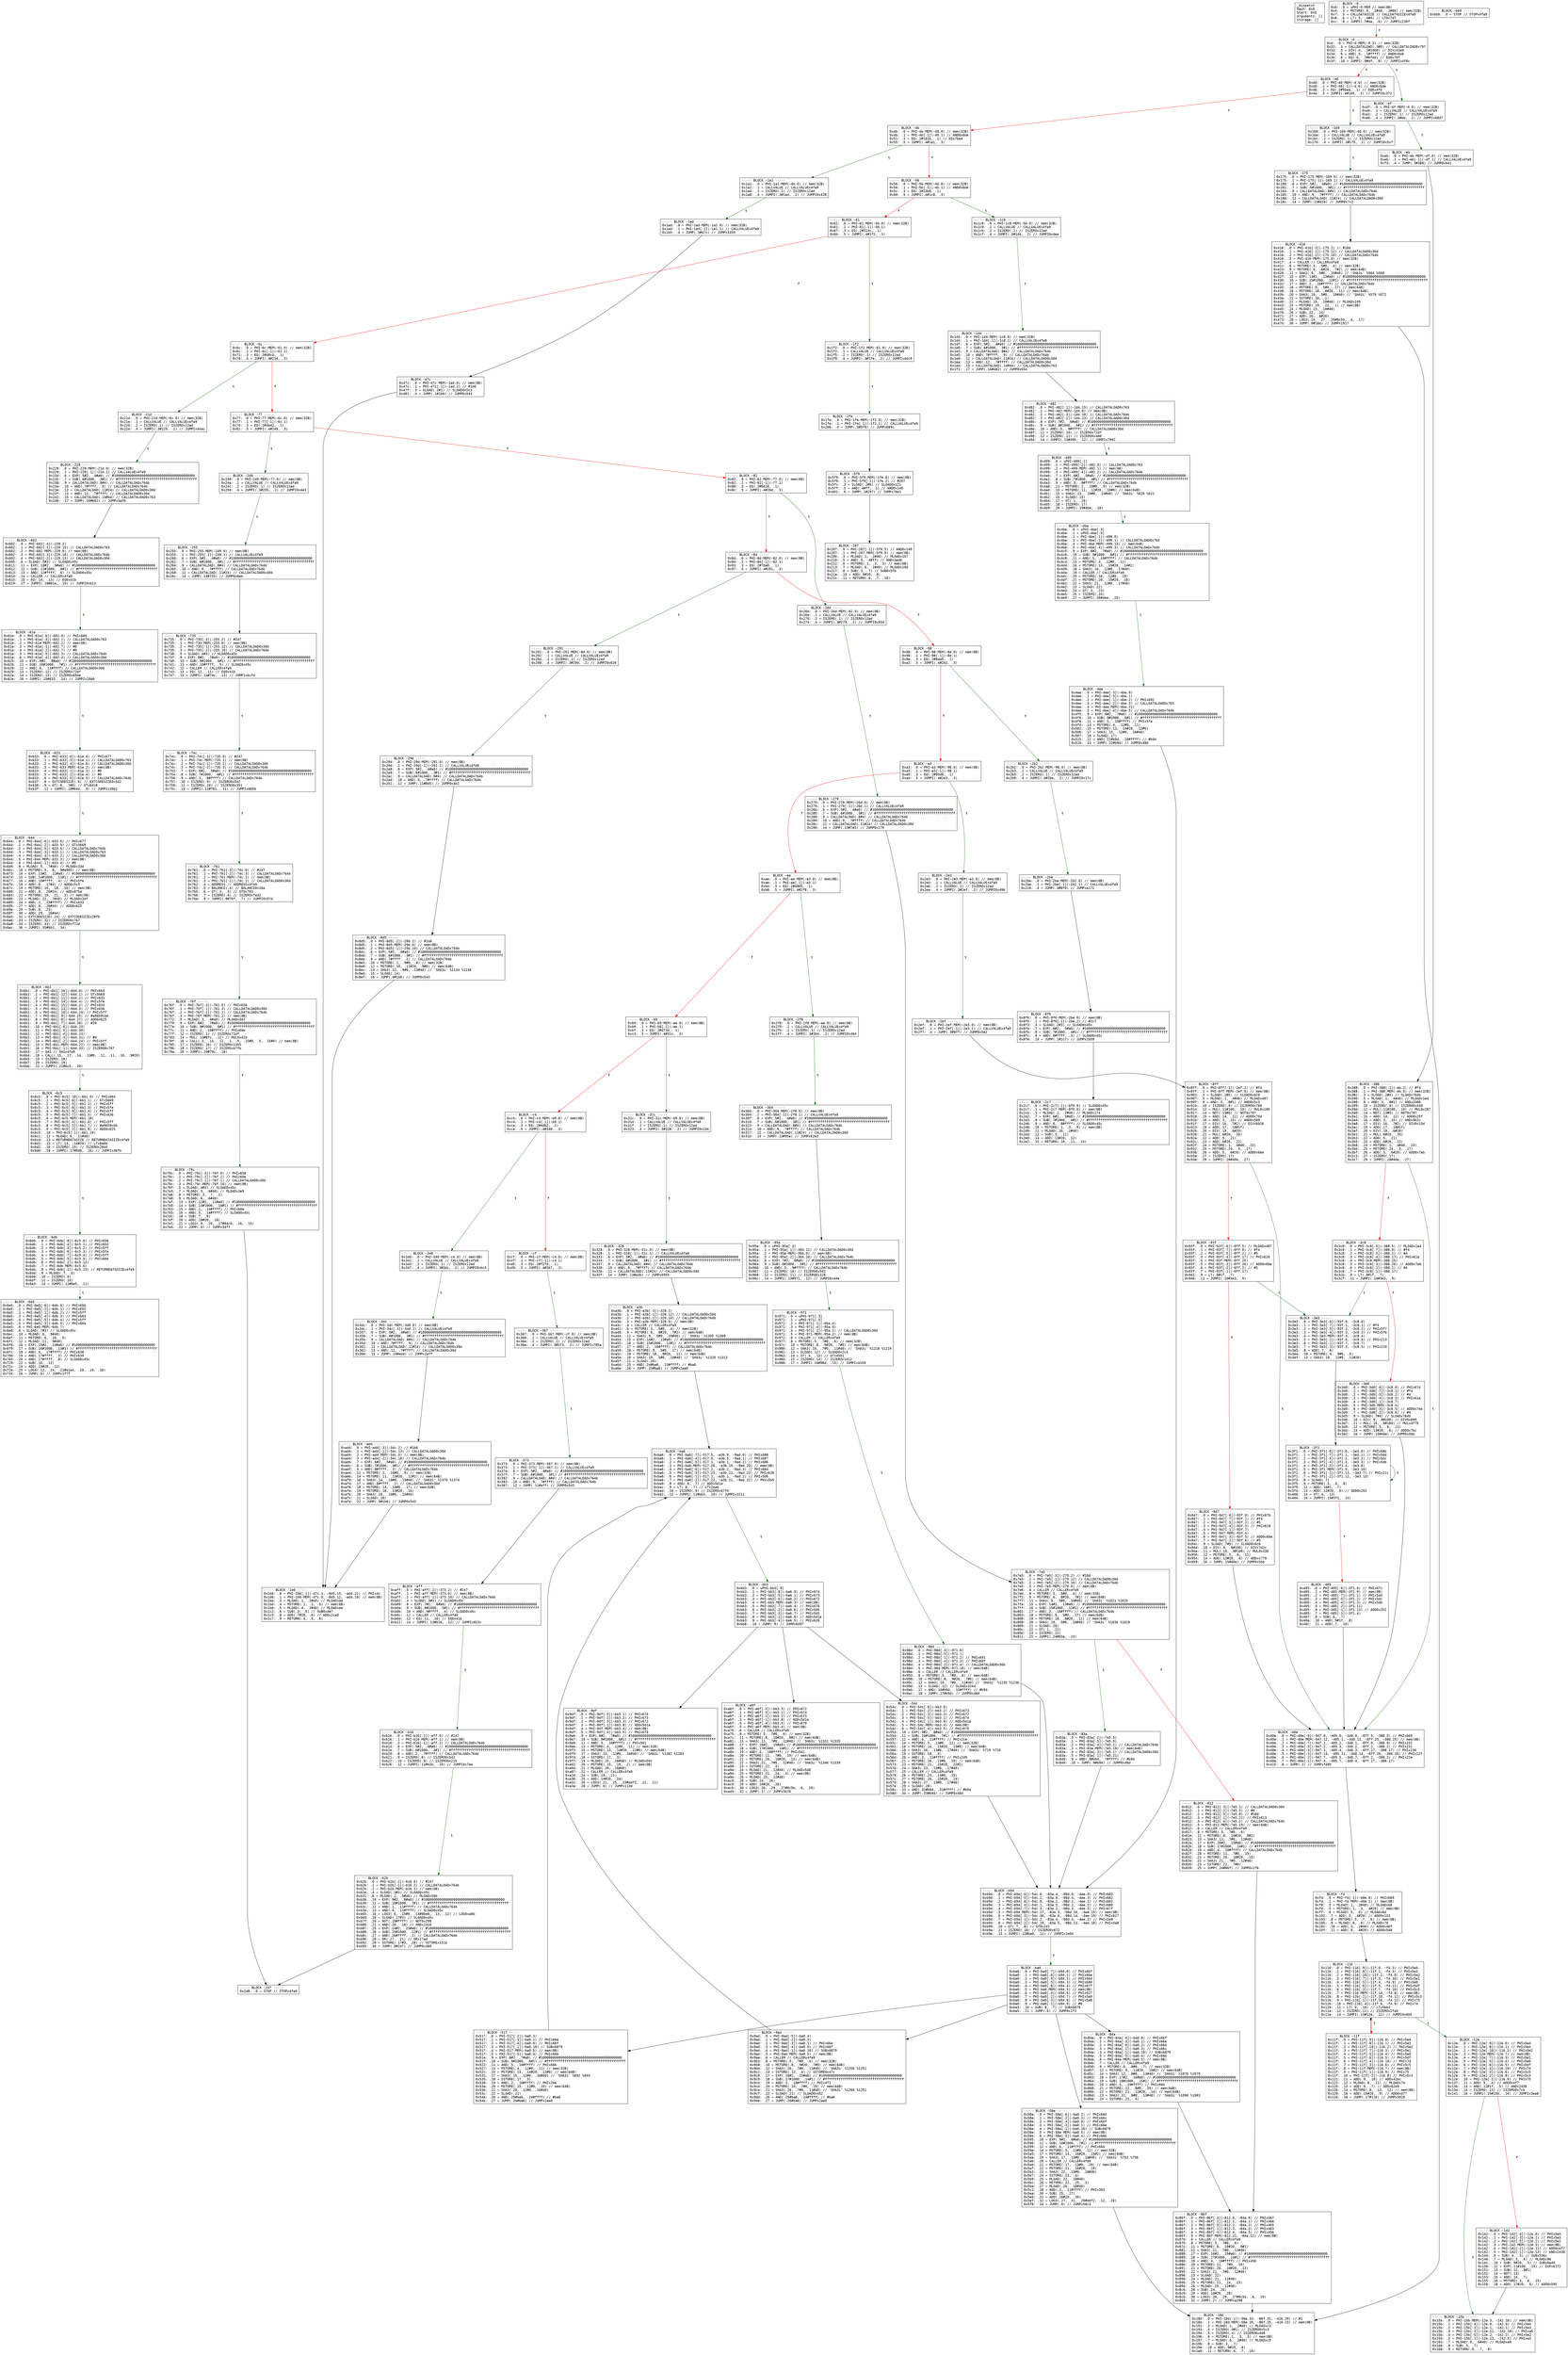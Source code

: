 
digraph G {
graph [fontname = "consolas"];
node  [fontname = "consolas"];
edge  [fontname = "consolas"];
ff [label="{_dispatch\lHash: 0x0\lStart: 0x0\lArguments: []\lStorage: []\l}", shape="record"];
block_0 [label="----- BLOCK ~0 -----\l0x0: .0 = uPHI~0-MEM // mem(0B)\l0x4: .3 = MSTORE(.0, .2#40, .1#80) // mem(32B)\l0x7: .5 = CALLDATASIZE // CALLDATASIZEx4fa9\l0x8: .6 = LT(.5, .4#4) // LT0x7d7\l0xc: .8 = JUMPI(.7#da, .6) // JUMPIx230f\l", shape="record"];
block_d [label="----- BLOCK ~d -----\l0xd: .0 = PHI~d-MEM(~0.3) // mem(32B)\l0x32: .4 = CALLDATALOAD(.3#0) // CALLDATALOAD0x797\l0x33: .5 = DIV(.4, .2#1000) // DIVx43a9\l0x34: .6 = AND(.5, .1#ffff) // AND0x6de\l0x3b: .8 = EQ(.6, .7#6fdd) // EQ0x70f\l0x3f: .10 = JUMPI(.9#df, .8) // JUMPIx4f0c\l", shape="record"];
block_40 [label="----- BLOCK ~40 -----\l0x40: .0 = PHI~40-MEM(~d.0) // mem(32B)\l0x40: .1 = PHI~40[-1](~d.6) // AND0x6de\l0x46: .3 = EQ(.2#95ea, .1) // EQ0x4f0\l0x4a: .5 = JUMPI(.4#169, .3) // JUMPI0x372\l", shape="record"];
block_4b [label="----- BLOCK ~4b -----\l0x4b: .0 = PHI~4b-MEM(~40.0) // mem(32B)\l0x4b: .1 = PHI~4b[-1](~40.1) // AND0x6de\l0x51: .3 = EQ(.2#1816, .1) // EQx7be4\l0x55: .5 = JUMPI(.4#1a1, .3)\l", shape="record"];
block_56 [label="----- BLOCK ~56 -----\l0x56: .0 = PHI~56-MEM(~4b.0) // mem(32B)\l0x56: .1 = PHI~56[-1](~4b.1) // AND0x6de\l0x5c: .3 = EQ(.2#23b8, .1)\l0x60: .5 = JUMPI(.4#1c8, .3)\l", shape="record"];
block_61 [label="----- BLOCK ~61 -----\l0x61: .0 = PHI~61-MEM(~56.0) // mem(32B)\l0x61: .1 = PHI~61[-1](~56.1)\l0x67: .3 = EQ(.2#313c, .1)\l0x6b: .5 = JUMPI(.4#1f2, .3)\l", shape="record"];
block_6c [label="----- BLOCK ~6c -----\l0x6c: .0 = PHI~6c-MEM(~61.0) // mem(32B)\l0x6c: .1 = PHI~6c[-1](~61.1)\l0x72: .3 = EQ(.2#48c4, .1)\l0x76: .5 = JUMPI(.4#21d, .3)\l", shape="record"];
block_77 [label="----- BLOCK ~77 -----\l0x77: .0 = PHI~77-MEM(~6c.0) // mem(32B)\l0x77: .1 = PHI~77[-1](~6c.1)\l0x7d: .3 = EQ(.2#4bd2, .1)\l0x81: .5 = JUMPI(.4#249, .3)\l", shape="record"];
block_82 [label="----- BLOCK ~82 -----\l0x82: .0 = PHI~82-MEM(~77.0) // mem(0B)\l0x82: .1 = PHI~82[-1](~77.1)\l0x88: .3 = EQ(.2#6618, .1)\l0x8c: .5 = JUMPI(.4#26d, .3)\l", shape="record"];
block_8d [label="----- BLOCK ~8d -----\l0x8d: .0 = PHI~8d-MEM(~82.0) // mem(0B)\l0x8d: .1 = PHI~8d[-1](~82.1)\l0x93: .3 = EQ(.2#70a0, .1)\l0x97: .5 = JUMPI(.4#291, .3)\l", shape="record"];
block_98 [label="----- BLOCK ~98 -----\l0x98: .0 = PHI~98-MEM(~8d.0) // mem(0B)\l0x98: .1 = PHI~98[-1](~8d.1)\l0x9e: .3 = EQ(.2#8da5, .1)\l0xa2: .5 = JUMPI(.4#2b2, .3)\l", shape="record"];
block_a3 [label="----- BLOCK ~a3 -----\l0xa3: .0 = PHI~a3-MEM(~98.0) // mem(0B)\l0xa3: .1 = PHI~a3[-1](~98.1)\l0xa9: .3 = EQ(.2#95d8, .1)\l0xad: .5 = JUMPI(.4#2e3, .3)\l", shape="record"];
block_ae [label="----- BLOCK ~ae -----\l0xae: .0 = PHI~ae-MEM(~a3.0) // mem(0B)\l0xae: .1 = PHI~ae[-1](~a3.1)\l0xb4: .3 = EQ(.2#a905, .1)\l0xb8: .5 = JUMPI(.4#2f8, .3)\l", shape="record"];
block_b9 [label="----- BLOCK ~b9 -----\l0xb9: .0 = PHI~b9-MEM(~ae.0) // mem(0B)\l0xb9: .1 = PHI~b9[-1](~ae.1)\l0xbf: .3 = EQ(.2#d73d, .1)\l0xc3: .5 = JUMPI(.4#31c, .3)\l", shape="record"];
block_c4 [label="----- BLOCK ~c4 -----\l0xc4: .0 = PHI~c4-MEM(~b9.0) // mem(0B)\l0xc4: .1 = PHI~c4[-1](~b9.1)\l0xca: .3 = EQ(.2#dd62, .1)\l0xce: .5 = JUMPI(.4#340, .3)\l", shape="record"];
block_cf [label="----- BLOCK ~cf -----\l0xcf: .0 = PHI~cf-MEM(~c4.0) // mem(0B)\l0xcf: .1 = PHI~cf[-1](~c4.1)\l0xd5: .3 = EQ(.2#f2fd, .1)\l0xd9: .5 = JUMPI(.4#367, .3)\l", shape="record"];
block_df [label="----- BLOCK ~df -----\l0xdf: .0 = PHI~df-MEM(~d.0) // mem(32B)\l0xe0: .1 = CALLVALUE // CALLVALUEx4fa9\l0xe2: .2 = ISZERO(.1) // ISZEROx12ad\l0xe6: .4 = JUMPI(.3#eb, .2) // JUMPIx68d7\l", shape="record"];
block_eb [label="----- BLOCK ~eb -----\l0xeb: .0 = PHI~eb-MEM(~df.0) // mem(32B)\l0xeb: .1 = PHI~eb[-1](~df.1) // CALLVALUEx4fa9\l0xf3: .4 = JUMP(.3#388) // JUMP0x641\l", shape="record"];
block_f4 [label="----- BLOCK ~f4 -----\l0xf4: .0 = PHI~f4[-1](~40e.0) // PHIx669\l0xf4: .1 = PHI~f4-MEM(~40e.1) // mem(0B)\l0xf8: .3 = MLOAD(.1, .2#40) // MLOADx68\l0xfd: .5 = MSTORE(.1, .3, .4#20) // mem(0B)\l0xff: .6 = MLOAD(.5, .0) // MLOADx6d\l0x102: .7 = ADD(.3, .4#20) // ADD0x133\l0x103: .8 = MSTORE(.5, .7, .6) // mem(0B)\l0x105: .9 = MLOAD(.8, .0) // MLOADx70\l0x10c: .10 = ADD(.3, .2#40) // ADD0x40f\l0x10f: .11 = ADD(.0, .4#20) // ADD0x548\l", shape="record"];
block_116 [label="----- BLOCK ~116 -----\l0x116: .0 = PHI~116[-9](~11f.0, ~f4.3) // PHIx5e4\l0x116: .1 = PHI~116[-8](~11f.1, ~f4.3) // PHIx5e3\l0x116: .2 = PHI~116[-10](~11f.2, ~f4.0) // PHIx5e2\l0x116: .3 = PHI~116[-7](~11f.3, ~f4.10) // PHIx5e1\l0x116: .4 = PHI~116[-5](~11f.4, ~f4.9) // PHIx5e0\l0x116: .5 = PHI~116[-6](~11f.5, ~f4.11) // PHIx5df\l0x116: .6 = PHI~116[-3](~11f.7, ~f4.10) // PHIx5c5\l0x116: .7 = PHI~116-MEM(~11f.14, ~f4.8) // mem(0B)\l0x116: .8 = PHI~116[-2](~11f.10, ~f4.11) // PHIx5c3\l0x116: .9 = PHI~116[-1](~11f.16, ~f4.12) // PHIx75\l0x116: .10 = PHI~116[-4](~11f.6, ~f4.9) // PHIx74\l0x119: .11 = LT(.9, .10) // LTx5bb3\l0x11a: .12 = ISZERO(.11) // ISZEROx2fa4\l0x11e: .14 = JUMPI(.13#12e, .12) // JUMPI0x6b5\l", shape="record"];
block_11f [label="----- BLOCK ~11f -----\l0x11f: .0 = PHI~11f[-9](~116.0) // PHIx5e4\l0x11f: .1 = PHI~11f[-8](~116.1) // PHIx5e3\l0x11f: .2 = PHI~11f[-10](~116.2) // PHIx5e2\l0x11f: .3 = PHI~11f[-7](~116.3) // PHIx5e1\l0x11f: .4 = PHI~11f[-5](~116.4) // PHIx5e0\l0x11f: .5 = PHI~11f[-6](~116.5) // PHIx5df\l0x11f: .6 = PHI~11f[-4](~116.10) // PHIx74\l0x11f: .7 = PHI~11f[-3](~116.6) // PHIx5c5\l0x11f: .8 = PHI~11f-MEM(~116.7) // mem(0B)\l0x11f: .9 = PHI~11f[-1](~116.9) // PHIx75\l0x11f: .10 = PHI~11f[-2](~116.8) // PHIx5c3\l0x121: .11 = ADD(.9, .10) // ADDx42bc\l0x122: .12 = MLOAD(.8, .11) // MLOADx7d\l0x125: .13 = ADD(.9, .7) // ADDx62b9\l0x126: .14 = MSTORE(.8, .13, .12) // mem(0B)\l0x129: .16 = ADD(.15#20, .9) // ADD0xd77\l0x12d: .18 = JUMP(.17#116) // JUMPx5029\l", shape="record"];
block_12e [label="----- BLOCK ~12e -----\l0x12e: .0 = PHI~12e[-9](~116.0) // PHIx5e4\l0x12e: .1 = PHI~12e[-8](~116.1) // PHIx5e3\l0x12e: .2 = PHI~12e[-10](~116.2) // PHIx5e2\l0x12e: .3 = PHI~12e-MEM(~116.7) // mem(0B)\l0x12e: .4 = PHI~12e[-7](~116.3) // PHIx5e1\l0x12e: .5 = PHI~12e[-5](~116.4) // PHIx5e0\l0x12e: .6 = PHI~12e[-6](~116.5) // PHIx5df\l0x12e: .7 = PHI~12e[-4](~116.10) // PHIx74\l0x12e: .8 = PHI~12e[-3](~116.6) // PHIx5c5\l0x12e: .9 = PHI~12e[-2](~116.8) // PHIx5c3\l0x12e: .10 = PHI~12e[-1](~116.9) // PHIx75\l0x137: .11 = ADD(.5, .4) // ADD0x4f7\l0x13b: .13 = AND(.12#1f, .5) // ANDx2438\l0x13d: .14 = ISZERO(.13) // ISZERO0x7cb\l0x141: .16 = JUMPI(.15#15b, .14) // JUMPIx3ea8\l", shape="record"];
block_142 [label="----- BLOCK ~142 -----\l0x142: .0 = PHI~142[-4](~12e.0) // PHIx5e4\l0x142: .1 = PHI~142[-3](~12e.1) // PHIx5e3\l0x142: .2 = PHI~142[-5](~12e.2) // PHIx5e2\l0x142: .3 = PHI~142-MEM(~12e.3) // mem(0B)\l0x142: .4 = PHI~142[-2](~12e.11) // ADD0x4f7\l0x142: .5 = PHI~142[-1](~12e.13) // ANDx2438\l0x144: .6 = SUB(.4, .5) // SUBx536c\l0x146: .7 = MLOAD(.3, .6) // MLOADx96\l0x14c: .10 = SUB(.9#20, .5) // SUBx6a49\l0x150: .12 = EXP(.11#100, .10) // EXPx61f2\l0x151: .13 = SUB(.12, .8#1)\l0x152: .14 = NOT(.13)\l0x153: .15 = AND(.14, .7)\l0x155: .16 = MSTORE(.3, .6, .15)\l0x158: .18 = ADD(.17#20, .6) // ADD0x595\l", shape="record"];
block_15b [label="----- BLOCK ~15b -----\l0x15b: .0 = PHI~15b-MEM(~12e.3, ~142.16) // mem(0B)\l0x15b: .1 = PHI~15b[-4](~12e.0, ~142.0) // PHIx5e4\l0x15b: .2 = PHI~15b[-3](~12e.1, ~142.1) // PHIx5e3\l0x15b: .3 = PHI~15b[-2](~12e.11, ~142.18) // PHIxa5\l0x15b: .4 = PHI~15b[-5](~12e.2, ~142.2) // PHIx5e2\l0x15b: .5 = PHI~15b[-1](~12e.13, ~142.5) // PHIxa3\l0x163: .7 = MLOAD(.0, .6#40) // MLOADxa9\l0x166: .8 = SUB(.3, .7)\l0x168: .9 = RETURN(.0, .7, .8)\l", shape="record"];
block_169 [label="----- BLOCK ~169 -----\l0x169: .0 = PHI~169-MEM(~40.0) // mem(32B)\l0x16a: .1 = CALLVALUE // CALLVALUEx4fa9\l0x16c: .2 = ISZERO(.1) // ISZEROx12ad\l0x170: .4 = JUMPI(.3#175, .2) // JUMPI0x5cf\l", shape="record"];
block_175 [label="----- BLOCK ~175 -----\l0x175: .0 = PHI~175-MEM(~169.0) // mem(32B)\l0x175: .1 = PHI~175[-1](~169.1) // CALLVALUEx4fa9\l0x180: .6 = EXP(.5#2, .4#a0) // #10000000000000000000000000000000000000000\l0x181: .7 = SUB(.6#1000, .3#1) // #ffffffffffffffffffffffffffffffffffffffff\l0x184: .9 = CALLDATALOAD(.8#4) // CALLDATALOADx764b\l0x185: .10 = AND(.9, .7#ffff) // CALLDATALOADx764b\l0x188: .12 = CALLDATALOAD(.11#24) // CALLDATALOAD0x30d\l0x18c: .14 = JUMP(.13#416) // JUMP0x7c2\l", shape="record"];
block_18d [label="----- BLOCK ~18d -----\l0x18d: .0 = PHI~18d[-1](~58e.33, ~86f.31, ~416.29) // #1\l0x18d: .1 = PHI~18d-MEM(~58e.26, ~86f.25, ~416.23) // mem(0B)\l0x191: .3 = MLOAD(.1, .2#40) // MLOADxc3\l0x193: .4 = ISZERO(.0#1) // ISZERO0x5c3\l0x194: .5 = ISZERO(.4) // ISZERO0x448\l0x196: .6 = MSTORE(.1, .3, .5) // mem(0B)\l0x197: .7 = MLOAD(.6, .2#40) // MLOADxc9\l0x19b: .8 = SUB(.3, .7)\l0x19e: .10 = ADD(.9#20, .8)\l0x1a0: .11 = RETURN(.6, .7, .10)\l", shape="record"];
block_1a1 [label="----- BLOCK ~1a1 -----\l0x1a1: .0 = PHI~1a1-MEM(~4b.0) // mem(32B)\l0x1a2: .1 = CALLVALUE // CALLVALUEx4fa9\l0x1a4: .2 = ISZERO(.1) // ISZEROx12ad\l0x1a8: .4 = JUMPI(.3#1ad, .2) // JUMPI0x428\l", shape="record"];
block_1ad [label="----- BLOCK ~1ad -----\l0x1ad: .0 = PHI~1ad-MEM(~1a1.0) // mem(32B)\l0x1ad: .1 = PHI~1ad[-1](~1a1.1) // CALLVALUEx4fa9\l0x1b5: .4 = JUMP(.3#47c) // JUMPx3359\l", shape="record"];
block_1b6 [label="----- BLOCK ~1b6 -----\l0x1b6: .0 = PHI~1b6[-1](~47c.3, ~8d5.15, ~ad4.21) // PHIxdc\l0x1b6: .1 = PHI~1b6-MEM(~47c.0, ~8d5.12, ~ad4.19) // mem(0B)\l0x1ba: .3 = MLOAD(.1, .2#40) // MLOADxda\l0x1bd: .4 = MSTORE(.1, .3, .0) // mem(0B)\l0x1be: .5 = MLOAD(.4, .2#40) // MLOADxde\l0x1c2: .6 = SUB(.3, .5) // SUB0x4e7\l0x1c5: .8 = ADD(.7#20, .6) // ADDx2ca0\l0x1c7: .9 = RETURN(.4, .5, .8)\l", shape="record"];
block_1c8 [label="----- BLOCK ~1c8 -----\l0x1c8: .0 = PHI~1c8-MEM(~56.0) // mem(32B)\l0x1c9: .1 = CALLVALUE // CALLVALUEx4fa9\l0x1cb: .2 = ISZERO(.1) // ISZEROx12ad\l0x1cf: .4 = JUMPI(.3#1d4, .2) // JUMPI0xdea\l", shape="record"];
block_1d4 [label="----- BLOCK ~1d4 -----\l0x1d4: .0 = PHI~1d4-MEM(~1c8.0) // mem(32B)\l0x1d4: .1 = PHI~1d4[-1](~1c8.1) // CALLVALUEx4fa9\l0x1df: .6 = EXP(.5#2, .4#a0) // #10000000000000000000000000000000000000000\l0x1e0: .7 = SUB(.6#1000, .3#1) // #ffffffffffffffffffffffffffffffffffffffff\l0x1e3: .9 = CALLDATALOAD(.8#4) // CALLDATALOADx764b\l0x1e5: .10 = AND(.7#ffff, .9) // CALLDATALOADx764b\l0x1e9: .12 = CALLDATALOAD(.11#24) // CALLDATALOAD0x30d\l0x1ea: .13 = AND(.12, .7#ffff) // CALLDATALOAD0x30d\l0x1ed: .15 = CALLDATALOAD(.14#44) // CALLDATALOAD0x763\l0x1f1: .17 = JUMP(.16#482) // JUMP0x654\l", shape="record"];
block_1f2 [label="----- BLOCK ~1f2 -----\l0x1f2: .0 = PHI~1f2-MEM(~61.0) // mem(32B)\l0x1f3: .1 = CALLVALUE // CALLVALUEx4fa9\l0x1f5: .2 = ISZERO(.1) // ISZEROx12ad\l0x1f9: .4 = JUMPI(.3#1fe, .2) // JUMPIx4dc9\l", shape="record"];
block_1fe [label="----- BLOCK ~1fe -----\l0x1fe: .0 = PHI~1fe-MEM(~1f2.0) // mem(32B)\l0x1fe: .1 = PHI~1fe[-1](~1f2.1) // CALLVALUEx4fa9\l0x206: .4 = JUMP(.3#5f9) // JUMPx689c\l", shape="record"];
block_207 [label="----- BLOCK ~207 -----\l0x207: .0 = PHI~207[-1](~5f9.5) // AND0x149\l0x207: .1 = PHI~207-MEM(~5f9.0) // mem(0B)\l0x20b: .3 = MLOAD(.1, .2#40) // MLOADx107\l0x210: .5 = AND(.0, .4#ff) // ANDx3edb\l0x212: .6 = MSTORE(.1, .3, .5) // mem(0B)\l0x213: .7 = MLOAD(.6, .2#40) // MLOADx10d\l0x217: .8 = SUB(.3, .7) // SUB0x5fb\l0x21a: .10 = ADD(.9#20, .8)\l0x21c: .11 = RETURN(.6, .7, .10)\l", shape="record"];
block_21d [label="----- BLOCK ~21d -----\l0x21d: .0 = PHI~21d-MEM(~6c.0) // mem(32B)\l0x21e: .1 = CALLVALUE // CALLVALUEx4fa9\l0x220: .2 = ISZERO(.1) // ISZEROx12ad\l0x224: .4 = JUMPI(.3#229, .2) // JUMPIx44ac\l", shape="record"];
block_229 [label="----- BLOCK ~229 -----\l0x229: .0 = PHI~229-MEM(~21d.0) // mem(32B)\l0x229: .1 = PHI~229[-1](~21d.1) // CALLVALUEx4fa9\l0x234: .6 = EXP(.5#2, .4#a0) // #10000000000000000000000000000000000000000\l0x235: .7 = SUB(.6#1000, .3#1) // #ffffffffffffffffffffffffffffffffffffffff\l0x238: .9 = CALLDATALOAD(.8#4) // CALLDATALOADx764b\l0x23a: .10 = AND(.7#ffff, .9) // CALLDATALOADx764b\l0x23e: .12 = CALLDATALOAD(.11#24) // CALLDATALOAD0x30d\l0x23f: .13 = AND(.12, .7#ffff) // CALLDATALOAD0x30d\l0x242: .15 = CALLDATALOAD(.14#44) // CALLDATALOAD0x763\l0x246: .17 = JUMP(.16#602) // JUMPx3a59\l", shape="record"];
block_247 [label="----- BLOCK ~247 -----\l0x248: .0 = STOP // STOPx4fa9\l", shape="record"];
block_249 [label="----- BLOCK ~249 -----\l0x249: .0 = PHI~249-MEM(~77.0) // mem(0B)\l0x24a: .1 = CALLVALUE // CALLVALUEx4fa9\l0x24c: .2 = ISZERO(.1) // ISZEROx12ad\l0x250: .4 = JUMPI(.3#255, .2) // JUMPI0x4e3\l", shape="record"];
block_255 [label="----- BLOCK ~255 -----\l0x255: .0 = PHI~255-MEM(~249.0) // mem(0B)\l0x255: .1 = PHI~255[-1](~249.1) // CALLVALUEx4fa9\l0x260: .6 = EXP(.5#2, .4#a0) // #10000000000000000000000000000000000000000\l0x261: .7 = SUB(.6#1000, .3#1) // #ffffffffffffffffffffffffffffffffffffffff\l0x264: .9 = CALLDATALOAD(.8#4) // CALLDATALOADx764b\l0x265: .10 = AND(.9, .7#ffff) // CALLDATALOADx764b\l0x268: .12 = CALLDATALOAD(.11#24) // CALLDATALOAD0x30d\l0x26c: .14 = JUMP(.13#735) // JUMP0x6eb\l", shape="record"];
block_26d [label="----- BLOCK ~26d -----\l0x26d: .0 = PHI~26d-MEM(~82.0) // mem(0B)\l0x26e: .1 = CALLVALUE // CALLVALUEx4fa9\l0x270: .2 = ISZERO(.1) // ISZEROx12ad\l0x274: .4 = JUMPI(.3#279, .2) // JUMPI0x934\l", shape="record"];
block_279 [label="----- BLOCK ~279 -----\l0x279: .0 = PHI~279-MEM(~26d.0) // mem(0B)\l0x279: .1 = PHI~279[-1](~26d.1) // CALLVALUEx4fa9\l0x284: .6 = EXP(.5#2, .4#a0) // #10000000000000000000000000000000000000000\l0x285: .7 = SUB(.6#1000, .3#1) // #ffffffffffffffffffffffffffffffffffffffff\l0x288: .9 = CALLDATALOAD(.8#4) // CALLDATALOADx764b\l0x289: .10 = AND(.9, .7#ffff) // CALLDATALOADx764b\l0x28c: .12 = CALLDATALOAD(.11#24) // CALLDATALOAD0x30d\l0x290: .14 = JUMP(.13#7e5) // JUMP0x179\l", shape="record"];
block_291 [label="----- BLOCK ~291 -----\l0x291: .0 = PHI~291-MEM(~8d.0) // mem(0B)\l0x292: .1 = CALLVALUE // CALLVALUEx4fa9\l0x294: .2 = ISZERO(.1) // ISZEROx12ad\l0x298: .4 = JUMPI(.3#29d, .2) // JUMPI0x626\l", shape="record"];
block_29d [label="----- BLOCK ~29d -----\l0x29d: .0 = PHI~29d-MEM(~291.0) // mem(0B)\l0x29d: .1 = PHI~29d[-1](~291.1) // CALLVALUEx4fa9\l0x2a8: .6 = EXP(.5#2, .4#a0) // #10000000000000000000000000000000000000000\l0x2a9: .7 = SUB(.6#1000, .3#1) // #ffffffffffffffffffffffffffffffffffffffff\l0x2ac: .9 = CALLDATALOAD(.8#4) // CALLDATALOADx764b\l0x2ad: .10 = AND(.9, .7#ffff) // CALLDATALOADx764b\l0x2b1: .12 = JUMP(.11#8d5) // JUMP0x4b2\l", shape="record"];
block_2b2 [label="----- BLOCK ~2b2 -----\l0x2b2: .0 = PHI~2b2-MEM(~98.0) // mem(0B)\l0x2b3: .1 = CALLVALUE // CALLVALUEx4fa9\l0x2b5: .2 = ISZERO(.1) // ISZEROx12ad\l0x2b9: .4 = JUMPI(.3#2be, .2) // JUMPI0x17c\l", shape="record"];
block_2be [label="----- BLOCK ~2be -----\l0x2be: .0 = PHI~2be-MEM(~2b2.0) // mem(0B)\l0x2be: .1 = PHI~2be[-1](~2b2.1) // CALLVALUEx4fa9\l0x2c6: .4 = JUMP(.3#8f0) // JUMPxa171\l", shape="record"];
block_2c7 [label="----- BLOCK ~2c7 -----\l0x2c7: .0 = PHI~2c7[-1](~8f0.9) // SLOAD0x45c\l0x2c7: .1 = PHI~2c7-MEM(~8f0.0) // mem(0B)\l0x2cb: .3 = MLOAD(.1, .2#40) // MLOADx174\l0x2d2: .7 = EXP(.6#2, .5#a0) // #10000000000000000000000000000000000000000\l0x2d3: .8 = SUB(.7#1000, .4#1) // #ffffffffffffffffffffffffffffffffffffffff\l0x2d6: .9 = AND(.0, .8#ffff) // SLOAD0x45c\l0x2d8: .10 = MSTORE(.1, .3, .9) // mem(0B)\l0x2d9: .11 = MLOAD(.10, .2#40)\l0x2dd: .12 = SUB(.3, .11)\l0x2e0: .14 = ADD(.13#20, .12)\l0x2e2: .15 = RETURN(.10, .11, .14)\l", shape="record"];
block_2e3 [label="----- BLOCK ~2e3 -----\l0x2e3: .0 = PHI~2e3-MEM(~a3.0) // mem(0B)\l0x2e4: .1 = CALLVALUE // CALLVALUEx4fa9\l0x2e6: .2 = ISZERO(.1) // ISZEROx12ad\l0x2ea: .4 = JUMPI(.3#2ef, .2) // JUMPI0x496\l", shape="record"];
block_2ef [label="----- BLOCK ~2ef -----\l0x2ef: .0 = PHI~2ef-MEM(~2e3.0) // mem(0B)\l0x2ef: .1 = PHI~2ef[-1](~2e3.1) // CALLVALUEx4fa9\l0x2f7: .4 = JUMP(.3#8ff) // JUMP0x5e2\l", shape="record"];
block_2f8 [label="----- BLOCK ~2f8 -----\l0x2f8: .0 = PHI~2f8-MEM(~ae.0) // mem(0B)\l0x2f9: .1 = CALLVALUE // CALLVALUEx4fa9\l0x2fb: .2 = ISZERO(.1) // ISZEROx12ad\l0x2ff: .4 = JUMPI(.3#304, .2) // JUMPI0x464\l", shape="record"];
block_304 [label="----- BLOCK ~304 -----\l0x304: .0 = PHI~304-MEM(~2f8.0) // mem(0B)\l0x304: .1 = PHI~304[-1](~2f8.1) // CALLVALUEx4fa9\l0x30f: .6 = EXP(.5#2, .4#a0) // #10000000000000000000000000000000000000000\l0x310: .7 = SUB(.6#1000, .3#1) // #ffffffffffffffffffffffffffffffffffffffff\l0x313: .9 = CALLDATALOAD(.8#4) // CALLDATALOADx764b\l0x314: .10 = AND(.9, .7#ffff) // CALLDATALOADx764b\l0x317: .12 = CALLDATALOAD(.11#24) // CALLDATALOAD0x30d\l0x31b: .14 = JUMP(.13#95a) // JUMPx62e3\l", shape="record"];
block_31c [label="----- BLOCK ~31c -----\l0x31c: .0 = PHI~31c-MEM(~b9.0) // mem(0B)\l0x31d: .1 = CALLVALUE // CALLVALUEx4fa9\l0x31f: .2 = ISZERO(.1) // ISZEROx12ad\l0x323: .4 = JUMPI(.3#328, .2) // JUMPI0x144\l", shape="record"];
block_328 [label="----- BLOCK ~328 -----\l0x328: .0 = PHI~328-MEM(~31c.0) // mem(0B)\l0x328: .1 = PHI~328[-1](~31c.1) // CALLVALUEx4fa9\l0x333: .6 = EXP(.5#2, .4#a0) // #10000000000000000000000000000000000000000\l0x334: .7 = SUB(.6#1000, .3#1) // #ffffffffffffffffffffffffffffffffffffffff\l0x337: .9 = CALLDATALOAD(.8#4) // CALLDATALOADx764b\l0x338: .10 = AND(.9, .7#ffff) // CALLDATALOADx764b\l0x33b: .12 = CALLDATALOAD(.11#24) // CALLDATALOAD0x30d\l0x33f: .14 = JUMP(.13#a3b) // JUMPx6955\l", shape="record"];
block_340 [label="----- BLOCK ~340 -----\l0x340: .0 = PHI~340-MEM(~c4.0) // mem(0B)\l0x341: .1 = CALLVALUE // CALLVALUEx4fa9\l0x343: .2 = ISZERO(.1) // ISZEROx12ad\l0x347: .4 = JUMPI(.3#34c, .2) // JUMPI0xbc5\l", shape="record"];
block_34c [label="----- BLOCK ~34c -----\l0x34c: .0 = PHI~34c-MEM(~340.0) // mem(0B)\l0x34c: .1 = PHI~34c[-1](~340.1) // CALLVALUEx4fa9\l0x357: .6 = EXP(.5#2, .4#a0) // #10000000000000000000000000000000000000000\l0x358: .7 = SUB(.6#1000, .3#1) // #ffffffffffffffffffffffffffffffffffffffff\l0x35b: .9 = CALLDATALOAD(.8#4) // CALLDATALOADx764b\l0x35d: .10 = AND(.7#ffff, .9) // CALLDATALOADx764b\l0x361: .12 = CALLDATALOAD(.11#24) // CALLDATALOAD0x30d\l0x362: .13 = AND(.12, .7#ffff) // CALLDATALOAD0x30d\l0x366: .15 = JUMP(.14#ad4) // JUMPx2aff\l", shape="record"];
block_367 [label="----- BLOCK ~367 -----\l0x367: .0 = PHI~367-MEM(~cf.0) // mem(0B)\l0x368: .1 = CALLVALUE // CALLVALUEx4fa9\l0x36a: .2 = ISZERO(.1) // ISZEROx12ad\l0x36e: .4 = JUMPI(.3#373, .2) // JUMPIx785a\l", shape="record"];
block_373 [label="----- BLOCK ~373 -----\l0x373: .0 = PHI~373-MEM(~367.0) // mem(0B)\l0x373: .1 = PHI~373[-1](~367.1) // CALLVALUEx4fa9\l0x37e: .6 = EXP(.5#2, .4#a0) // #10000000000000000000000000000000000000000\l0x37f: .7 = SUB(.6#1000, .3#1) // #ffffffffffffffffffffffffffffffffffffffff\l0x382: .9 = CALLDATALOAD(.8#4) // CALLDATALOADx764b\l0x383: .10 = AND(.9, .7#ffff) // CALLDATALOADx764b\l0x387: .12 = JUMP(.11#aff) // JUMP0x543\l", shape="record"];
block_388 [label="----- BLOCK ~388 -----\l0x388: .0 = PHI~388[-1](~eb.2) // #f4\l0x388: .1 = PHI~388-MEM(~eb.0) // mem(32B)\l0x38c: .3 = SLOAD(.2#4) // SLOADx764b\l0x390: .5 = MLOAD(.1, .4#40) // MLOADx1e4\l0x398: .9 = AND(.3, .8#1) // ANDx3306\l0x399: .10 = ISZERO(.9) // ISZERO0x430\l0x39d: .12 = MUL(.11#100, .10) // MUL0x287\l0x3a0: .14 = NOT(.13#0) // NOT0x797\l0x3a1: .15 = ADD(.14, .12) // ADD0x25f\l0x3a4: .16 = AND(.3, .15) // ANDx942c\l0x3a8: .17 = DIV(.16, .7#2) // DIV0x15d\l0x3ac: .19 = ADD(.17, .18#1f)\l0x3af: .20 = DIV(.19, .6#20)\l0x3b1: .21 = MUL(.6#20, .20)\l0x3b3: .22 = ADD(.5, .21)\l0x3b5: .23 = ADD(.6#20, .22)\l0x3b8: .24 = MSTORE(.1, .4#40, .23)\l0x3bb: .25 = MSTORE(.24, .5, .17)\l0x3bf: .26 = ADD(.5, .6#20) // ADD0x7eb\l0x3c3: .27 = ISZERO(.17)\l0x3c7: .29 = JUMPI(.28#40e, .27)\l", shape="record"];
block_3c8 [label="----- BLOCK ~3c8 -----\l0x3c8: .0 = PHI~3c8[-6](~388.5) // MLOADx1e4\l0x3c8: .1 = PHI~3c8[-7](~388.0) // #f4\l0x3c8: .2 = PHI~3c8[-5](~388.2) // #4\l0x3c8: .3 = PHI~3c8[-4](~388.17) // PHIx61a\l0x3c8: .4 = PHI~3c8-MEM(~388.25)\l0x3c8: .5 = PHI~3c8[-3](~388.26) // ADD0x7eb\l0x3c8: .6 = PHI~3c8[-2](~388.2) // #4\l0x3c8: .7 = PHI~3c8[-1](~388.17)\l0x3cb: .9 = LT(.8#1f, .7)\l0x3cf: .11 = JUMPI(.10#3e3, .9)\l", shape="record"];
block_3d0 [label="----- BLOCK ~3d0 -----\l0x3d0: .0 = PHI~3d0[-6](~3c8.0) // PHIx67d\l0x3d0: .1 = PHI~3d0[-7](~3c8.1) // #f4\l0x3d0: .2 = PHI~3d0[-5](~3c8.2) // #4\l0x3d0: .3 = PHI~3d0[-4](~3c8.3) // PHIx61a\l0x3d0: .4 = PHI~3d0[-1](~3c8.7)\l0x3d0: .5 = PHI~3d0-MEM(~3c8.4)\l0x3d0: .6 = PHI~3d0[-3](~3c8.5) // ADD0x7eb\l0x3d0: .7 = PHI~3d0[-2](~3c8.6) // #4\l0x3d5: .9 = SLOAD(.7#4) // SLOADx764b\l0x3d6: .10 = DIV(.9, .8#100) // DIV0x699\l0x3d7: .11 = MUL(.10, .8#100) // MULx4f75\l0x3d9: .12 = MSTORE(.5, .6, .11)\l0x3dd: .14 = ADD(.13#20, .6) // ADD0x7bc\l0x3e2: .16 = JUMP(.15#40e) // JUMP0x5bb\l", shape="record"];
block_3e3 [label="----- BLOCK ~3e3 -----\l0x3e3: .0 = PHI~3e3[-6](~93f.0, ~3c8.0)\l0x3e3: .1 = PHI~3e3[-7](~93f.1, ~3c8.1) // #f4\l0x3e3: .2 = PHI~3e3[-5](~93f.2, ~3c8.2) // PHIx5f7\l0x3e3: .3 = PHI~3e3[-4](~93f.3, ~3c8.3) // PHIx5f6\l0x3e3: .4 = PHI~3e3-MEM(~93f.4, ~3c8.4)\l0x3e3: .5 = PHI~3e3[-2](~93f.6, ~3c8.6) // PHIx213\l0x3e3: .6 = PHI~3e3[-1](~93f.7, ~3c8.7)\l0x3e3: .7 = PHI~3e3[-3](~93f.5, ~3c8.5) // PHIx210\l0x3e5: .8 = ADD(.7, .6)\l0x3ea: .10 = MSTORE(.4, .9#0, .5)\l0x3ef: .13 = SHA3(.10, .12#0, .11#20)\l", shape="record"];
block_3f1 [label="----- BLOCK ~3f1 -----\l0x3f1: .0 = PHI~3f1[-6](~3f1.0, ~3e3.0) // PHIx68b\l0x3f1: .1 = PHI~3f1[-7](~3f1.1, ~3e3.1) // PHIx5dd\l0x3f1: .2 = PHI~3f1[-5](~3f1.2, ~3e3.2) // PHIx5dc\l0x3f1: .3 = PHI~3f1[-4](~3f1.3, ~3e3.3) // PHIx5db\l0x3f1: .4 = PHI~3f1[-3](~3f1.4, ~3e3.8)\l0x3f1: .5 = PHI~3f1-MEM(~3f1.9, ~3e3.10)\l0x3f1: .6 = PHI~3f1[-1](~3f1.13, ~3e3.7) // PHIx21c\l0x3f1: .7 = PHI~3f1[-2](~3f1.11, ~3e3.13)\l0x3f3: .8 = SLOAD(.7)\l0x3f5: .9 = MSTORE(.5, .6, .8)\l0x3f9: .11 = ADD(.10#1, .7)\l0x3fd: .13 = ADD(.12#20, .6) // ADD0x252\l0x400: .14 = GT(.4, .13)\l0x404: .16 = JUMPI(.15#3f1, .14)\l", shape="record"];
block_405 [label="----- BLOCK ~405 -----\l0x405: .0 = PHI~405[-6](~3f1.0) // PHIx67c\l0x405: .1 = PHI~405-MEM(~3f1.9) // mem(0B)\l0x405: .2 = PHI~405[-7](~3f1.1) // PHIx5dd\l0x405: .3 = PHI~405[-5](~3f1.2) // PHIx5dc\l0x405: .4 = PHI~405[-4](~3f1.3) // PHIx5db\l0x405: .5 = PHI~405[-2](~3f1.11)\l0x405: .6 = PHI~405[-1](~3f1.13) // ADD0x252\l0x405: .7 = PHI~405[-3](~3f1.4)\l0x407: .8 = SUB(.6, .7)\l0x40a: .10 = AND(.9#1f, .8)\l0x40c: .11 = ADD(.7, .10)\l", shape="record"];
block_40e [label="----- BLOCK ~40e -----\l0x40e: .0 = PHI~40e[-6](~947.0, ~405.0, ~3d0.0, ~8ff.5, ~388.5) // PHIx669\l0x40e: .1 = PHI~40e-MEM(~947.12, ~405.1, ~3d0.12, ~8ff.25, ~388.25) // mem(0B)\l0x40e: .2 = PHI~40e[-7](~947.1, ~405.2, ~3d0.1, ~8ff.0, ~388.0) // PHIx232\l0x40e: .3 = PHI~40e[-5](~947.2, ~405.3, ~3d0.2, ~8ff.2, ~388.2) // PHIx231\l0x40e: .4 = PHI~40e[-4](~947.3, ~405.4, ~3d0.3, ~8ff.17, ~388.17) // PHIx230\l0x40e: .5 = PHI~40e[-3](~947.14, ~405.11, ~3d0.14, ~8ff.26, ~388.26) // PHIx22f\l0x40e: .6 = PHI~40e[-2](~947.7, ~405.5, ~3d0.7, ~8ff.2, ~388.2) // PHIx22e\l0x40e: .7 = PHI~40e[-1](~947.4, ~405.7, ~3d0.4, ~8ff.17, ~388.17)\l0x415: .8 = JUMP(.2) // JUMPxfd95\l", shape="record"];
block_416 [label="----- BLOCK ~416 -----\l0x416: .0 = PHI~416[-3](~175.2) // #18d\l0x416: .1 = PHI~416[-1](~175.12) // CALLDATALOAD0x30d\l0x416: .2 = PHI~416[-2](~175.10) // CALLDATALOADx764b\l0x416: .3 = PHI~416-MEM(~175.0) // mem(32B)\l0x417: .4 = CALLER // CALLERx4fa9\l0x41c: .6 = MSTORE(.3, .5#0, .4) // mem(32B)\l0x423: .9 = MSTORE(.6, .8#20, .7#2) // mem(64B)\l0x428: .11 = SHA3(.9, .5#0, .10#40) // 'SHA3i' %564 %568\l0x42f: .15 = EXP(.14#2, .13#a0) // #10000000000000000000000000000000000000000\l0x430: .16 = SUB(.15#1000, .12#1) // #ffffffffffffffffffffffffffffffffffffffff\l0x432: .17 = AND(.2, .16#ffff) // CALLDATALOADx764b\l0x435: .18 = MSTORE(.9, .5#0, .17) // mem(64B)\l0x438: .19 = MSTORE(.18, .8#20, .11) // mem(64B)\l0x43b: .20 = SHA3(.19, .5#0, .10#40) // 'SHA3i' %579 %572\l0x43e: .21 = SSTORE(.20, .1)\l0x440: .22 = MLOAD(.19, .10#40) // MLOADx249\l0x443: .23 = MSTORE(.19, .22, .1) // mem(0B)\l0x445: .24 = MLOAD(.23, .10#40)\l0x470: .26 = SUB(.22, .24)\l0x471: .27 = ADD(.26, .8#20)\l0x473: .28 = LOG3(.24, .27, .25#8c5b, .4, .17)\l0x47b: .30 = JUMP(.0#18d) // JUMPx1917\l", shape="record"];
block_47c [label="----- BLOCK ~47c -----\l0x47c: .0 = PHI~47c-MEM(~1ad.0) // mem(0B)\l0x47c: .1 = PHI~47c[-1](~1ad.2) // #1b6\l0x47f: .3 = SLOAD(.2#1) // SLOAD0x5c3\l0x481: .4 = JUMP(.1#1b6) // JUMP0x543\l", shape="record"];
block_482 [label="----- BLOCK ~482 -----\l0x482: .0 = PHI~482[-1](~1d4.15) // CALLDATALOAD0x763\l0x482: .1 = PHI~482-MEM(~1d4.0) // mem(0B)\l0x482: .2 = PHI~482[-3](~1d4.10) // CALLDATALOADx764b\l0x482: .3 = PHI~482[-2](~1d4.13) // CALLDATALOAD0x30d\l0x48b: .8 = EXP(.7#2, .6#a0) // #10000000000000000000000000000000000000000\l0x48c: .9 = SUB(.8#1000, .5#1) // #ffffffffffffffffffffffffffffffffffffffff\l0x48e: .10 = AND(.3, .9#ffff) // CALLDATALOAD0x30d\l0x48f: .11 = ISZERO(.10) // ISZEROx72df\l0x490: .12 = ISZERO(.11) // ISZERO0x4e0\l0x494: .14 = JUMPI(.13#499, .12) // JUMPIx7992\l", shape="record"];
block_499 [label="----- BLOCK ~499 -----\l0x499: .0 = uPHI~499[-1]\l0x499: .1 = PHI~499[-2](~482.0) // CALLDATALOAD0x763\l0x499: .2 = PHI~499-MEM(~482.1) // mem(0B)\l0x499: .3 = PHI~499[-4](~482.2) // CALLDATALOADx764b\l0x4a0: .7 = EXP(.6#2, .5#a0) // #10000000000000000000000000000000000000000\l0x4a1: .8 = SUB(.7#1000, .4#1) // #ffffffffffffffffffffffffffffffffffffffff\l0x4a3: .9 = AND(.3, .8#ffff) // CALLDATALOADx764b\l0x4a8: .11 = MSTORE(.2, .10#0, .9) // mem(32B)\l0x4ad: .13 = MSTORE(.11, .12#20, .10#0) // mem(64B)\l0x4b1: .15 = SHA3(.13, .10#0, .14#40) // 'SHA3i' %620 %621\l0x4b2: .16 = SLOAD(.15)\l0x4b4: .17 = GT(.1, .16)\l0x4b5: .18 = ISZERO(.17)\l0x4b9: .20 = JUMPI(.19#4be, .18)\l", shape="record"];
block_4be [label="----- BLOCK ~4be -----\l0x4be: .0 = uPHI~4be[-3]\l0x4be: .1 = uPHI~4be[-5]\l0x4be: .2 = PHI~4be[-1](~499.0)\l0x4be: .3 = PHI~4be[-2](~499.1) // CALLDATALOAD0x763\l0x4be: .4 = PHI~4be-MEM(~499.13) // mem(64B)\l0x4be: .5 = PHI~4be[-4](~499.3) // CALLDATALOADx764b\l0x4c5: .9 = EXP(.8#2, .7#a0) // #10000000000000000000000000000000000000000\l0x4c6: .10 = SUB(.9#1000, .6#1) // #ffffffffffffffffffffffffffffffffffffffff\l0x4c8: .11 = AND(.5, .10#ffff) // CALLDATALOADx764b\l0x4cd: .13 = MSTORE(.4, .12#0, .11)\l0x4d4: .16 = MSTORE(.13, .15#20, .14#2)\l0x4d9: .18 = SHA3(.16, .12#0, .17#40)\l0x4da: .19 = CALLER // CALLERx4fa9\l0x4dc: .20 = MSTORE(.16, .12#0, .19)\l0x4df: .21 = MSTORE(.20, .15#20, .18)\l0x4e1: .22 = SHA3(.21, .12#0, .17#40)\l0x4e2: .23 = SLOAD(.22)\l0x4e4: .24 = GT(.3, .23)\l0x4e5: .25 = ISZERO(.24)\l0x4e9: .27 = JUMPI(.26#4ee, .25)\l", shape="record"];
block_4ee [label="----- BLOCK ~4ee -----\l0x4ee: .0 = PHI~4ee[-3](~4be.0)\l0x4ee: .1 = PHI~4ee[-5](~4be.1)\l0x4ee: .2 = PHI~4ee[-1](~4be.2) // PHIx692\l0x4ee: .3 = PHI~4ee[-2](~4be.3) // CALLDATALOAD0x763\l0x4ee: .4 = PHI~4ee-MEM(~4be.21)\l0x4ee: .5 = PHI~4ee[-4](~4be.5) // CALLDATALOADx764b\l0x4f5: .9 = EXP(.8#2, .7#a0) // #10000000000000000000000000000000000000000\l0x4f6: .10 = SUB(.9#1000, .6#1) // #ffffffffffffffffffffffffffffffffffffffff\l0x4f8: .11 = AND(.5, .10#ffff) // PHIx5fa\l0x4fd: .13 = MSTORE(.4, .12#0, .11)\l0x502: .15 = MSTORE(.13, .14#20, .12#0)\l0x506: .17 = SHA3(.15, .12#0, .16#40)\l0x507: .18 = SLOAD(.17)\l0x515: .22 = AND(.21#b94, .20#ffff) // #b94\l0x516: .23 = JUMP(.22#b94) // JUMP0x48d\l", shape="record"];
block_517 [label="----- BLOCK ~517 -----\l0x517: .0 = PHI~517[-2](~ba0.3)\l0x517: .1 = PHI~517[-3](~ba0.1) // PHIx66e\l0x517: .2 = PHI~517[-4](~ba0.0) // PHIx66f\l0x517: .3 = PHI~517[-1](~ba0.10) // SUBx6879\l0x517: .4 = PHI~517-MEM(~ba0.5) // mem(0B)\l0x517: .5 = PHI~517[-5](~ba0.4) // PHIx66b\l0x51e: .9 = EXP(.8#2, .7#a0) // #10000000000000000000000000000000000000000\l0x51f: .10 = SUB(.9#1000, .6#1) // #ffffffffffffffffffffffffffffffffffffffff\l0x522: .11 = AND(.5, .10#ffff) // PHIx66b\l0x527: .13 = MSTORE(.4, .12#0, .11) // mem(32B)\l0x52c: .15 = MSTORE(.13, .14#20, .12#0) // mem(64B)\l0x531: .17 = SHA3(.15, .12#0, .16#40) // 'SHA3i' %692 %693\l0x535: .18 = SSTORE(.17, .3)\l0x538: .19 = AND(.2, .10#ffff) // PHIx2be\l0x53a: .20 = MSTORE(.15, .12#0, .19) // mem(64B)\l0x53b: .21 = SHA3(.20, .12#0, .16#40)\l0x53c: .22 = SLOAD(.21)\l0x54a: .26 = AND(.25#ba6, .24#ffff) // #ba6\l0x54b: .27 = JUMP(.26#ba6) // JUMPx2ae0\l", shape="record"];
block_54c [label="----- BLOCK ~54c -----\l0x54c: .0 = PHI~54c[-6](~bb3.0)\l0x54c: .1 = PHI~54c[-2](~bb3.2) // PHIx673\l0x54c: .2 = PHI~54c[-3](~bb3.3) // PHIx672\l0x54c: .3 = PHI~54c[-5](~bb3.1) // PHIx674\l0x54c: .4 = PHI~54c[-1](~bb3.8) // ADDx5d1a\l0x54c: .5 = PHI~54c-MEM(~bb3.4) // mem(0B)\l0x54c: .6 = PHI~54c[-4](~bb3.5) // PHIx670\l0x553: .10 = EXP(.9#2, .8#a0) // #10000000000000000000000000000000000000000\l0x554: .11 = SUB(.10#1000, .7#1) // #ffffffffffffffffffffffffffffffffffffffff\l0x557: .12 = AND(.6, .11#ffff) // PHIx2ce\l0x55c: .14 = MSTORE(.5, .13#0, .12) // mem(32B)\l0x561: .16 = MSTORE(.14, .15#20, .13#0) // mem(64B)\l0x566: .18 = SHA3(.16, .13#0, .17#40) // 'SHA3i' %719 %720\l0x56a: .19 = SSTORE(.18, .4)\l0x56d: .20 = AND(.3, .11#ffff) // PHIx2d9\l0x56f: .21 = MSTORE(.16, .13#0, .20) // mem(64B)\l0x573: .23 = MSTORE(.21, .15#20, .22#2)\l0x576: .24 = SHA3(.23, .13#0, .17#40)\l0x577: .25 = CALLER // CALLERx4fa9\l0x579: .26 = MSTORE(.23, .13#0, .25)\l0x57c: .27 = MSTORE(.26, .15#20, .24)\l0x57d: .28 = SHA3(.27, .13#0, .17#40)\l0x57e: .29 = SLOAD(.28)\l0x58c: .33 = AND(.32#b94, .31#ffff) // #b94\l0x58d: .34 = JUMP(.33#b94) // JUMP0x48d\l", shape="record"];
block_58e [label="----- BLOCK ~58e -----\l0x58e: .0 = PHI~58e[-6](~ba0.2) // PHIx66d\l0x58e: .1 = PHI~58e[-2](~ba0.3) // PHIx66c\l0x58e: .2 = PHI~58e[-4](~ba0.0) // PHIx66f\l0x58e: .3 = PHI~58e[-3](~ba0.1) // PHIx66e\l0x58e: .4 = PHI~58e[-1](~ba0.10) // SUBx6879\l0x58e: .5 = PHI~58e-MEM(~ba0.5) // mem(0B)\l0x58e: .6 = PHI~58e[-5](~ba0.4) // PHIx66b\l0x595: .10 = EXP(.9#2, .8#a0) // #10000000000000000000000000000000000000000\l0x596: .11 = SUB(.10#1000, .7#1) // #ffffffffffffffffffffffffffffffffffffffff\l0x599: .12 = AND(.6, .11#ffff) // PHIx66b\l0x59e: .14 = MSTORE(.5, .13#0, .12) // mem(32B)\l0x5a5: .17 = MSTORE(.14, .16#20, .15#2) // mem(64B)\l0x5aa: .19 = SHA3(.17, .13#0, .18#40) // 'SHA3i' %752 %756\l0x5ab: .20 = CALLER // CALLERx4fa9\l0x5ad: .21 = MSTORE(.17, .13#0, .20) // mem(64B)\l0x5af: .22 = MSTORE(.21, .16#20, .19)\l0x5b3: .23 = SHA3(.22, .13#0, .18#40)\l0x5b7: .24 = SSTORE(.23, .4)\l0x5b9: .25 = MLOAD(.22, .18#40)\l0x5bc: .26 = MSTORE(.22, .25, .3)\l0x5be: .27 = MLOAD(.26, .18#40)\l0x5c1: .28 = AND(.2, .11#ffff) // PHIx303\l0x5ea: .30 = SUB(.25, .27)\l0x5ed: .31 = ADD(.16#20, .30)\l0x5ef: .32 = LOG3(.27, .31, .29#ddf2, .12, .28)\l0x5f8: .34 = JUMP(.0) // JUMPx58c3\l", shape="record"];
block_5f9 [label="----- BLOCK ~5f9 -----\l0x5f9: .0 = PHI~5f9-MEM(~1fe.0) // mem(0B)\l0x5f9: .1 = PHI~5f9[-1](~1fe.2) // #207\l0x5fc: .3 = SLOAD(.2#6) // SLOAD0x121\l0x5ff: .5 = AND(.4#ff, .3) // AND0x149\l0x601: .6 = JUMP(.1#207) // JUMPx76e1\l", shape="record"];
block_602 [label="----- BLOCK ~602 -----\l0x602: .0 = PHI~602[-4](~229.2)\l0x602: .1 = PHI~602[-1](~229.15) // CALLDATALOAD0x763\l0x602: .2 = PHI~602-MEM(~229.0) // mem(0B)\l0x602: .3 = PHI~602[-3](~229.10) // CALLDATALOADx764b\l0x602: .4 = PHI~602[-2](~229.13) // CALLDATALOAD0x30d\l0x605: .6 = SLOAD(.5#3) // SLOAD0x45c\l0x611: .11 = EXP(.10#2, .9#a0) // #10000000000000000000000000000000000000000\l0x612: .12 = SUB(.11#1000, .8#1) // #ffffffffffffffffffffffffffffffffffffffff\l0x613: .13 = AND(.12#ffff, .6) // SLOAD0x45c\l0x614: .14 = CALLER // CALLERx4fa9\l0x615: .15 = EQ(.14, .13) // EQ0x41b\l0x619: .17 = JUMPI(.16#61e, .15) // JUMPI0x613\l", shape="record"];
block_61e [label="----- BLOCK ~61e -----\l0x61e: .0 = PHI~61e[-6](~602.0) // PHIx689\l0x61e: .1 = PHI~61e[-3](~602.1) // CALLDATALOAD0x763\l0x61e: .2 = PHI~61e-MEM(~602.2) // mem(0B)\l0x61e: .3 = PHI~61e[-1](~602.7) // #0\l0x61e: .4 = PHI~61e[-2](~602.7) // #0\l0x61e: .5 = PHI~61e[-5](~602.3) // CALLDATALOADx764b\l0x61e: .6 = PHI~61e[-4](~602.4) // CALLDATALOAD0x30d\l0x625: .10 = EXP(.9#2, .8#a0) // #10000000000000000000000000000000000000000\l0x626: .11 = SUB(.10#1000, .7#1) // #ffffffffffffffffffffffffffffffffffffffff\l0x628: .12 = AND(.6, .11#ffff) // CALLDATALOAD0x30d\l0x629: .13 = ISZERO(.12) // ISZEROx72df\l0x62a: .14 = ISZERO(.13) // ISZEROx694e\l0x62e: .16 = JUMPI(.15#633, .14) // JUMPIx1946\l", shape="record"];
block_633 [label="----- BLOCK ~633 -----\l0x633: .0 = PHI~633[-6](~61e.0) // PHIx677\l0x633: .1 = PHI~633[-3](~61e.1) // CALLDATALOAD0x763\l0x633: .2 = PHI~633[-4](~61e.6) // CALLDATALOAD0x30d\l0x633: .3 = PHI~633-MEM(~61e.2) // mem(0B)\l0x633: .4 = PHI~633[-1](~61e.3) // #0\l0x633: .5 = PHI~633[-2](~61e.4) // #0\l0x633: .6 = PHI~633[-5](~61e.5) // CALLDATALOADx764b\l0x637: .8 = EXTCODESIZE(.6) // EXTCODESIZE0x542\l0x638: .9 = GT(.8, .7#0) // GTx6418\l0x63f: .11 = JUMPI(.10#644, .9) // JUMPIx39b2\l", shape="record"];
block_644 [label="----- BLOCK ~644 -----\l0x644: .0 = PHI~644[-6](~633.0) // PHIx677\l0x644: .1 = PHI~644[-2](~633.9) // GTx5669\l0x644: .2 = PHI~644[-5](~633.6) // CALLDATALOADx764b\l0x644: .3 = PHI~644[-3](~633.1) // CALLDATALOAD0x763\l0x644: .4 = PHI~644[-4](~633.2) // CALLDATALOAD0x30d\l0x644: .5 = PHI~644-MEM(~633.3) // mem(0B)\l0x644: .6 = PHI~644[-1](~633.4) // #0\l0x649: .8 = MLOAD(.5, .7#40) // MLOADx33d\l0x66c: .10 = MSTORE(.5, .8, .9#a905) // mem(0B)\l0x673: .14 = EXP(.13#2, .12#a0) // #10000000000000000000000000000000000000000\l0x674: .15 = SUB(.14#1000, .11#1) // #ffffffffffffffffffffffffffffffffffffffff\l0x677: .16 = AND(.15#ffff, .4) // PHIx5fe\l0x67b: .18 = ADD(.8, .17#4) // ADD0x5c5\l0x67c: .19 = MSTORE(.10, .18, .16) // mem(0B)\l0x680: .21 = ADD(.8, .20#24) // ADDx875d\l0x683: .22 = MSTORE(.19, .21, .3) // mem(0B)\l0x685: .23 = MLOAD(.22, .7#40) // MLOADx34f\l0x689: .24 = AND(.2, .15#ffff) // PHIx633\l0x695: .27 = ADD(.8, .26#44) // ADD0x625\l0x69e: .29 = SUB(.8, .23)\l0x69f: .30 = ADD(.29, .26#44)\l0x6a5: .32 = EXTCODESIZE(.24) // EXTCODESIZEx29f0\l0x6a6: .33 = ISZERO(.32) // ISZERO0x767\l0x6a8: .34 = ISZERO(.33) // ISZEROxf72d\l0x6ac: .36 = JUMPI(.35#6b1, .34)\l", shape="record"];
block_6b1 [label="----- BLOCK ~6b1 -----\l0x6b1: .0 = PHI~6b1[-16](~644.0) // PHIx664\l0x6b1: .1 = PHI~6b1[-12](~644.1) // GTx5669\l0x6b1: .2 = PHI~6b1[-11](~644.2) // PHIx633\l0x6b1: .3 = PHI~6b1[-14](~644.4) // PHIx5fe\l0x6b1: .4 = PHI~6b1[-15](~644.2) // PHIx633\l0x6b1: .5 = PHI~6b1[-13](~644.3) // PHIx636\l0x6b1: .6 = PHI~6b1[-10](~644.24) // PHIx5ff\l0x6b1: .7 = PHI~6b1[-9](~644.25) // #a9059cbb\l0x6b1: .8 = PHI~6b1[-8](~644.27) // ADD0x625\l0x6b1: .9 = PHI~6b1[-7](~644.28) // #20\l0x6b1: .10 = PHI~6b1[-6](~644.23)\l0x6b1: .11 = PHI~6b1[-5](~644.30)\l0x6b1: .12 = PHI~6b1[-4](~644.23)\l0x6b1: .13 = PHI~6b1[-3](~644.31) // #0\l0x6b1: .14 = PHI~6b1[-2](~644.24) // PHIx5ff\l0x6b1: .15 = PHI~6b1-MEM(~644.22) // mem(0B)\l0x6b1: .16 = PHI~6b1[-1](~644.33) // ISZERO0x767\l0x6b3: .17 = GAS // GASx4fa9\l0x6b4: .18 = CALL(.15, .17, .14, .13#0, .12, .11, .10, .9#20)\l0x6b5: .19 = ISZERO(.18)\l0x6b7: .20 = ISZERO(.19)\l0x6bb: .22 = JUMPI(.21#6c5, .20)\l", shape="record"];
block_6c5 [label="----- BLOCK ~6c5 -----\l0x6c5: .0 = PHI~6c5[-10](~6b1.0) // PHIx664\l0x6c5: .1 = PHI~6c5[-6](~6b1.1) // GTx5669\l0x6c5: .2 = PHI~6c5[-5](~6b1.2) // PHIx5ff\l0x6c5: .3 = PHI~6c5[-8](~6b1.3) // PHIx5fe\l0x6c5: .4 = PHI~6c5[-9](~6b1.4) // PHIx5ff\l0x6c5: .5 = PHI~6c5[-7](~6b1.5) // PHIx636\l0x6c5: .6 = PHI~6c5-MEM(~6b1.18)\l0x6c5: .7 = PHI~6c5[-4](~6b1.6) // PHIx5ff\l0x6c5: .8 = PHI~6c5[-3](~6b1.7) // #a9059cbb\l0x6c5: .9 = PHI~6c5[-2](~6b1.8) // ADD0x625\l0x6c5: .10 = PHI~6c5[-1](~6b1.19)\l0x6cc: .12 = MLOAD(.6, .11#40)\l0x6cd: .13 = RETURNDATASIZE // RETURNDATASIZEx4fa9\l0x6d1: .15 = LT(.13, .14#20) // LTx6e0b\l0x6d2: .16 = ISZERO(.15) // ISZEROx2844\l0x6d6: .18 = JUMPI(.17#6db, .16) // JUMPIx46fb\l", shape="record"];
block_6db [label="----- BLOCK ~6db -----\l0x6db: .0 = PHI~6db[-8](~6c5.0) // PHIx656\l0x6db: .1 = PHI~6db[-4](~6c5.1) // PHIx655\l0x6db: .2 = PHI~6db[-3](~6c5.2) // PHIx5ff\l0x6db: .3 = PHI~6db[-6](~6c5.3) // PHIx5fe\l0x6db: .4 = PHI~6db[-7](~6c5.4) // PHIx5ff\l0x6db: .5 = PHI~6db[-5](~6c5.5) // PHIx604\l0x6db: .6 = PHI~6db[-2](~6c5.12)\l0x6db: .7 = PHI~6db-MEM(~6c5.6)\l0x6db: .8 = PHI~6db[-1](~6c5.13) // RETURNDATASIZEx4fa9\l0x6dd: .9 = MLOAD(.7, .6)\l0x6de: .10 = ISZERO(.9)\l0x6df: .11 = ISZERO(.10)\l0x6e3: .13 = JUMPI(.12#6e5, .11)\l", shape="record"];
block_6e5 [label="----- BLOCK ~6e5 -----\l0x6e5: .0 = PHI~6e5[-6](~6db.0) // PHIx656\l0x6e5: .1 = PHI~6e5[-2](~6db.1) // PHIx655\l0x6e5: .2 = PHI~6e5[-1](~6db.2) // PHIx5ff\l0x6e5: .3 = PHI~6e5[-4](~6db.3) // PHIx603\l0x6e5: .4 = PHI~6e5[-5](~6db.4) // PHIx5ff\l0x6e5: .5 = PHI~6e5[-3](~6db.5) // PHIx604\l0x6e5: .6 = PHI~6e5-MEM(~6db.7)\l0x6e8: .8 = SLOAD(.7#3) // SLOAD0x45c\l0x6ec: .10 = MLOAD(.6, .9#40)\l0x6ef: .11 = MSTORE(.6, .10, .5)\l0x6f1: .12 = MLOAD(.11, .9#40)\l0x6f8: .16 = EXP(.15#2, .14#a0) // #10000000000000000000000000000000000000000\l0x6f9: .17 = SUB(.16#1000, .13#1) // #ffffffffffffffffffffffffffffffffffffffff\l0x6fc: .18 = AND(.4, .17#ffff) // PHIx638\l0x700: .19 = AND(.17#ffff, .3) // PHIx639\l0x703: .20 = AND(.17#ffff, .8) // SLOAD0x45c\l0x729: .22 = SUB(.10, .12)\l0x72c: .24 = ADD(.23#20, .22)\l0x72e: .25 = LOG4(.12, .24, .21#a1e4, .20, .19, .18)\l0x734: .26 = JUMP(.0) // JUMPx1f7f\l", shape="record"];
block_735 [label="----- BLOCK ~735 -----\l0x735: .0 = PHI~735[-3](~255.2) // #247\l0x735: .1 = PHI~735-MEM(~255.0) // mem(0B)\l0x735: .2 = PHI~735[-1](~255.12) // CALLDATALOAD0x30d\l0x735: .3 = PHI~735[-2](~255.10) // CALLDATALOADx764b\l0x738: .5 = SLOAD(.4#3) // SLOAD0x45c\l0x73f: .9 = EXP(.8#2, .7#a0) // #10000000000000000000000000000000000000000\l0x740: .10 = SUB(.9#1000, .6#1) // #ffffffffffffffffffffffffffffffffffffffff\l0x741: .11 = AND(.10#ffff, .5) // SLOAD0x45c\l0x742: .12 = CALLER // CALLERx4fa9\l0x743: .13 = EQ(.12, .11) // EQ0x41b\l0x747: .15 = JUMPI(.14#74c, .13) // JUMPIx6cfd\l", shape="record"];
block_74c [label="----- BLOCK ~74c -----\l0x74c: .0 = PHI~74c[-3](~735.0) // #247\l0x74c: .1 = PHI~74c-MEM(~735.1) // mem(0B)\l0x74c: .2 = PHI~74c[-1](~735.2) // CALLDATALOAD0x30d\l0x74c: .3 = PHI~74c[-2](~735.3) // CALLDATALOADx764b\l0x753: .7 = EXP(.6#2, .5#a0) // #10000000000000000000000000000000000000000\l0x754: .8 = SUB(.7#1000, .4#1) // #ffffffffffffffffffffffffffffffffffffffff\l0x756: .9 = AND(.3, .8#ffff) // CALLDATALOADx764b\l0x757: .10 = ISZERO(.9) // ISZERO0x542\l0x758: .11 = ISZERO(.10) // ISZERO0x351\l0x75c: .13 = JUMPI(.12#761, .11) // JUMPIx685b\l", shape="record"];
block_761 [label="----- BLOCK ~761 -----\l0x761: .0 = PHI~761[-3](~74c.0) // #247\l0x761: .1 = PHI~761[-2](~74c.3) // CALLDATALOADx764b\l0x761: .2 = PHI~761-MEM(~74c.1) // mem(0B)\l0x761: .3 = PHI~761[-1](~74c.2) // CALLDATALOAD0x30d\l0x762: .4 = ADDRESS // ADDRESSx4fa9\l0x763: .5 = BALANCE(.4) // BALANCE0x16a\l0x765: .6 = GT(.3, .5) // GT0x703\l0x766: .7 = ISZERO(.6) // ISZEROxfa32\l0x76a: .9 = JUMPI(.8#76f, .7) // JUMPI0x57d\l", shape="record"];
block_76f [label="----- BLOCK ~76f -----\l0x76f: .0 = PHI~76f[-3](~761.0) // PHIx658\l0x76f: .1 = PHI~76f[-1](~761.3) // CALLDATALOAD0x30d\l0x76f: .2 = PHI~76f[-2](~761.1) // CALLDATALOADx764b\l0x76f: .3 = PHI~76f-MEM(~761.2) // mem(0B)\l0x772: .5 = MLOAD(.3, .4#40) // MLOADx3d2\l0x779: .9 = EXP(.8#2, .7#a0) // #10000000000000000000000000000000000000000\l0x77a: .10 = SUB(.9#1000, .6#1) // #ffffffffffffffffffffffffffffffffffffffff\l0x77c: .11 = AND(.2, .10#ffff) // PHIx60e\l0x77f: .12 = ISZERO(.1) // ISZEROx72df\l0x783: .14 = MUL(.13#8fc, .12) // MUL0x42d\l0x78f: .16 = CALL(.3, .14, .11, .1, .5, .15#0, .5, .15#0) // mem(0B)\l0x795: .17 = ISZERO(.16) // ISZEROx1355\l0x796: .18 = ISZERO(.17) // ISZEROxb7fb\l0x79a: .20 = JUMPI(.19#79c, .18)\l", shape="record"];
block_79c [label="----- BLOCK ~79c -----\l0x79c: .0 = PHI~79c[-3](~76f.0) // PHIx658\l0x79c: .1 = PHI~79c[-2](~76f.2) // PHIx60e\l0x79c: .2 = PHI~79c[-1](~76f.1) // CALLDATALOAD0x30d\l0x79c: .3 = PHI~79c-MEM(~76f.16) // mem(0B)\l0x79f: .5 = SLOAD(.4#3) // SLOAD0x45c\l0x7a3: .7 = MLOAD(.3, .6#40) // MLOADx3e9\l0x7a6: .8 = MSTORE(.3, .7, .2)\l0x7a8: .9 = MLOAD(.8, .6#40)\l0x7af: .13 = EXP(.12#2, .11#a0) // #10000000000000000000000000000000000000000\l0x7b0: .14 = SUB(.13#1000, .10#1) // #ffffffffffffffffffffffffffffffffffffffff\l0x7b3: .15 = AND(.1, .14#ffff) // PHIx60e\l0x7b5: .16 = AND(.5, .14#ffff) // SLOAD0x45c\l0x7dc: .18 = SUB(.7, .9)\l0x7df: .20 = ADD(.19#20, .18)\l0x7e1: .21 = LOG3(.9, .20, .17#94c0, .16, .15)\l0x7e4: .22 = JUMP(.0) // JUMPx34ff\l", shape="record"];
block_7e5 [label="----- BLOCK ~7e5 -----\l0x7e5: .0 = PHI~7e5[-3](~279.2) // #18d\l0x7e5: .1 = PHI~7e5[-1](~279.12) // CALLDATALOAD0x30d\l0x7e5: .2 = PHI~7e5[-2](~279.10) // CALLDATALOADx764b\l0x7e5: .3 = PHI~7e5-MEM(~279.0) // mem(0B)\l0x7e6: .4 = CALLER // CALLERx4fa9\l0x7eb: .6 = MSTORE(.3, .5#0, .4) // mem(32B)\l0x7f2: .9 = MSTORE(.6, .8#20, .7#2) // mem(64B)\l0x7f7: .11 = SHA3(.9, .5#0, .10#40) // 'SHA3i' %1021 %1025\l0x7fe: .15 = EXP(.14#2, .13#a0) // #10000000000000000000000000000000000000000\l0x7ff: .16 = SUB(.15#1000, .12#1) // #ffffffffffffffffffffffffffffffffffffffff\l0x801: .17 = AND(.2, .16#ffff) // CALLDATALOADx764b\l0x803: .18 = MSTORE(.9, .5#0, .17) // mem(64B)\l0x806: .19 = MSTORE(.18, .8#20, .11) // mem(64B)\l0x808: .20 = SHA3(.19, .5#0, .10#40) // 'SHA3i' %1036 %1029\l0x809: .21 = SLOAD(.20)\l0x80c: .22 = GT(.1, .21)\l0x80d: .23 = ISZERO(.22)\l0x811: .25 = JUMPI(.24#83a, .23)\l", shape="record"];
block_812 [label="----- BLOCK ~812 -----\l0x812: .0 = PHI~812[-3](~7e5.1) // CALLDATALOAD0x30d\l0x812: .1 = PHI~812[-2](~7e5.5) // #0\l0x812: .2 = PHI~812[-5](~7e5.0) // #18d\l0x812: .3 = PHI~812[-1](~7e5.21) // PHIx613\l0x812: .4 = PHI~812[-4](~7e5.2) // CALLDATALOADx764b\l0x812: .5 = PHI~812-MEM(~7e5.19) // mem(64B)\l0x812: .6 = CALLER // CALLERx4fa9\l0x817: .8 = MSTORE(.5, .7#0, .6)\l0x81e: .11 = MSTORE(.8, .10#20, .9#2)\l0x823: .13 = SHA3(.11, .7#0, .12#40)\l0x82a: .17 = EXP(.16#2, .15#a0) // #10000000000000000000000000000000000000000\l0x82b: .18 = SUB(.17#1000, .14#1) // #ffffffffffffffffffffffffffffffffffffffff\l0x82d: .19 = AND(.4, .18#ffff) // CALLDATALOADx764b\l0x82f: .20 = MSTORE(.11, .7#0, .19)\l0x832: .21 = MSTORE(.20, .10#20, .13)\l0x834: .22 = SHA3(.21, .7#0, .12#40)\l0x835: .23 = SSTORE(.22, .7#0)\l0x839: .25 = JUMP(.24#86f) // JUMP0x1f6\l", shape="record"];
block_83a [label="----- BLOCK ~83a -----\l0x83a: .0 = PHI~83a[-2](~7e5.5)\l0x83a: .1 = PHI~83a[-5](~7e5.0)\l0x83a: .2 = PHI~83a[-4](~7e5.2) // CALLDATALOADx764b\l0x83a: .3 = PHI~83a-MEM(~7e5.19) // mem(64B)\l0x83a: .4 = PHI~83a[-3](~7e5.1) // CALLDATALOAD0x30d\l0x83a: .5 = PHI~83a[-1](~7e5.21)\l0x848: .9 = AND(.8#b94, .7#ffff) // #b94\l0x849: .10 = JUMP(.9#b94) // JUMP0x48d\l", shape="record"];
block_84a [label="----- BLOCK ~84a -----\l0x84a: .0 = PHI~84a[-4](~ba0.0) // PHIx66f\l0x84a: .1 = PHI~84a[-3](~ba0.1) // PHIx66e\l0x84a: .2 = PHI~84a[-6](~ba0.2) // PHIx66d\l0x84a: .3 = PHI~84a[-2](~ba0.3) // PHIx66c\l0x84a: .4 = PHI~84a[-1](~ba0.10) // SUBx6879\l0x84a: .5 = PHI~84a[-5](~ba0.4) // PHIx66b\l0x84a: .6 = PHI~84a-MEM(~ba0.5) // mem(0B)\l0x84b: .7 = CALLER // CALLERx4fa9\l0x850: .9 = MSTORE(.6, .8#0, .7) // mem(32B)\l0x857: .12 = MSTORE(.9, .11#20, .10#2) // mem(64B)\l0x85c: .14 = SHA3(.12, .8#0, .13#40) // 'SHA3i' %1075 %1079\l0x863: .18 = EXP(.17#2, .16#a0) // #10000000000000000000000000000000000000000\l0x864: .19 = SUB(.18#1000, .15#1) // #ffffffffffffffffffffffffffffffffffffffff\l0x866: .20 = AND(.5, .19#ffff) // PHIx66b\l0x868: .21 = MSTORE(.12, .8#0, .20) // mem(64B)\l0x86b: .22 = MSTORE(.21, .11#20, .14) // mem(64B)\l0x86d: .23 = SHA3(.22, .8#0, .13#40) // 'SHA3i' %1090 %1083\l0x86e: .24 = SSTORE(.23, .4)\l", shape="record"];
block_86f [label="----- BLOCK ~86f -----\l0x86f: .0 = PHI~86f[-3](~812.0, ~84a.0) // PHIx467\l0x86f: .1 = PHI~86f[-2](~812.1, ~84a.1) // PHIx466\l0x86f: .2 = PHI~86f[-5](~812.2, ~84a.2) // PHIx465\l0x86f: .3 = PHI~86f[-1](~812.3, ~84a.3) // PHIx463\l0x86f: .4 = PHI~86f[-4](~812.4, ~84a.5) // PHIx456\l0x86f: .5 = PHI~86f-MEM(~812.21, ~84a.22) // mem(0B)\l0x870: .6 = CALLER // CALLERx4fa9\l0x875: .8 = MSTORE(.5, .7#0, .6)\l0x87c: .11 = MSTORE(.8, .10#20, .9#2)\l0x881: .13 = SHA3(.11, .7#0, .12#40)\l0x888: .17 = EXP(.16#2, .15#a0) // #10000000000000000000000000000000000000000\l0x889: .18 = SUB(.17#1000, .14#1) // #ffffffffffffffffffffffffffffffffffffffff\l0x88b: .19 = AND(.4, .18#ffff) // PHIx456\l0x88e: .20 = MSTORE(.11, .7#0, .19)\l0x891: .21 = MSTORE(.20, .10#20, .13)\l0x895: .22 = SHA3(.21, .7#0, .12#40)\l0x896: .23 = SLOAD(.22)\l0x898: .24 = MLOAD(.21, .12#40)\l0x89b: .25 = MSTORE(.21, .24, .23)\l0x89d: .26 = MLOAD(.25, .12#40)\l0x8c6: .28 = SUB(.24, .26)\l0x8c9: .29 = ADD(.10#20, .28)\l0x8cb: .30 = LOG3(.26, .29, .27#8c5b, .6, .19)\l0x8d4: .32 = JUMP(.2) // JUMPxa298\l", shape="record"];
block_8d5 [label="----- BLOCK ~8d5 -----\l0x8d5: .0 = PHI~8d5[-2](~29d.2) // #1b6\l0x8d5: .1 = PHI~8d5-MEM(~29d.0) // mem(0B)\l0x8d5: .2 = PHI~8d5[-1](~29d.10) // CALLDATALOADx764b\l0x8dc: .6 = EXP(.5#2, .4#a0) // #10000000000000000000000000000000000000000\l0x8dd: .7 = SUB(.6#1000, .3#1) // #ffffffffffffffffffffffffffffffffffffffff\l0x8de: .8 = AND(.7#ffff, .2) // CALLDATALOADx764b\l0x8e3: .10 = MSTORE(.1, .9#0, .8) // mem(32B)\l0x8e8: .12 = MSTORE(.10, .11#20, .9#0) // mem(64B)\l0x8ec: .14 = SHA3(.12, .9#0, .13#40) // 'SHA3i' %1134 %1136\l0x8ed: .15 = SLOAD(.14)\l0x8ef: .16 = JUMP(.0#1b6) // JUMP0x543\l", shape="record"];
block_8f0 [label="----- BLOCK ~8f0 -----\l0x8f0: .0 = PHI~8f0-MEM(~2be.0) // mem(0B)\l0x8f0: .1 = PHI~8f0[-1](~2be.2) // #2c7\l0x8f3: .3 = SLOAD(.2#3) // SLOAD0x45c\l0x8fa: .7 = EXP(.6#2, .5#a0) // #10000000000000000000000000000000000000000\l0x8fb: .8 = SUB(.7#1000, .4#1) // #ffffffffffffffffffffffffffffffffffffffff\l0x8fc: .9 = AND(.8#ffff, .3) // SLOAD0x45c\l0x8fe: .10 = JUMP(.1#2c7) // JUMPx2b59\l", shape="record"];
block_8ff [label="----- BLOCK ~8ff -----\l0x8ff: .0 = PHI~8ff[-1](~2ef.2) // #f4\l0x8ff: .1 = PHI~8ff-MEM(~2ef.0) // mem(0B)\l0x903: .3 = SLOAD(.2#5) // SLOAD0x6c6\l0x907: .5 = MLOAD(.1, .4#40) // MLOADx487\l0x90f: .9 = AND(.3, .8#1) // AND0x5c3\l0x910: .10 = ISZERO(.9) // ISZERO0x780\l0x914: .12 = MUL(.11#100, .10) // MUL0x100\l0x917: .14 = NOT(.13#0) // NOT0x797\l0x918: .15 = ADD(.14, .12) // ADD0x70d\l0x91b: .16 = AND(.3, .15) // AND0x509\l0x91f: .17 = DIV(.16, .7#2) // DIVx6026\l0x923: .19 = ADD(.17, .18#1f)\l0x926: .20 = DIV(.19, .6#20)\l0x928: .21 = MUL(.6#20, .20)\l0x92a: .22 = ADD(.5, .21)\l0x92c: .23 = ADD(.6#20, .22)\l0x92f: .24 = MSTORE(.1, .4#40, .23)\l0x932: .25 = MSTORE(.24, .5, .17)\l0x936: .26 = ADD(.5, .6#20) // ADD0x66e\l0x93a: .27 = ISZERO(.17)\l0x93e: .29 = JUMPI(.28#40e, .27)\l", shape="record"];
block_93f [label="----- BLOCK ~93f -----\l0x93f: .0 = PHI~93f[-6](~8ff.5) // MLOADx487\l0x93f: .1 = PHI~93f[-7](~8ff.0) // #f4\l0x93f: .2 = PHI~93f[-5](~8ff.2) // #5\l0x93f: .3 = PHI~93f[-4](~8ff.17) // PHIx619\l0x93f: .4 = PHI~93f-MEM(~8ff.25)\l0x93f: .5 = PHI~93f[-3](~8ff.26) // ADD0x66e\l0x93f: .6 = PHI~93f[-2](~8ff.2) // #5\l0x93f: .7 = PHI~93f[-1](~8ff.17)\l0x942: .9 = LT(.8#1f, .7)\l0x946: .11 = JUMPI(.10#3e3, .9)\l", shape="record"];
block_947 [label="----- BLOCK ~947 -----\l0x947: .0 = PHI~947[-6](~93f.0) // PHIx67b\l0x947: .1 = PHI~947[-7](~93f.1) // #f4\l0x947: .2 = PHI~947[-5](~93f.2) // #5\l0x947: .3 = PHI~947[-4](~93f.3) // PHIx619\l0x947: .4 = PHI~947[-1](~93f.7)\l0x947: .5 = PHI~947-MEM(~93f.4)\l0x947: .6 = PHI~947[-3](~93f.5) // ADD0x66e\l0x947: .7 = PHI~947[-2](~93f.6) // #5\l0x94c: .9 = SLOAD(.7#5) // SLOAD0x6c6\l0x94d: .10 = DIV(.9, .8#100) // DIVx7d2c\l0x94e: .11 = MUL(.10, .8#100) // MUL0x330\l0x950: .12 = MSTORE(.5, .6, .11)\l0x954: .14 = ADD(.13#20, .6) // ADDxc779\l0x959: .16 = JUMP(.15#40e) // JUMP0x5bb\l", shape="record"];
block_95a [label="----- BLOCK ~95a -----\l0x95a: .0 = uPHI~95a[-3]\l0x95a: .1 = PHI~95a[-1](~304.12) // CALLDATALOAD0x30d\l0x95a: .2 = PHI~95a-MEM(~304.0) // mem(0B)\l0x95a: .3 = PHI~95a[-2](~304.10) // CALLDATALOADx764b\l0x963: .8 = EXP(.7#2, .6#a0) // #10000000000000000000000000000000000000000\l0x964: .9 = SUB(.8#1000, .5#1) // #ffffffffffffffffffffffffffffffffffffffff\l0x966: .10 = AND(.3, .9#ffff) // CALLDATALOADx764b\l0x967: .11 = ISZERO(.10) // ISZERO0x542\l0x968: .12 = ISZERO(.11) // ISZERO0x128\l0x96c: .14 = JUMPI(.13#971, .12) // JUMPI0x44e\l", shape="record"];
block_971 [label="----- BLOCK ~971 -----\l0x971: .0 = uPHI~971[-3]\l0x971: .1 = uPHI~971[-5]\l0x971: .2 = PHI~971[-1](~95a.4)\l0x971: .3 = PHI~971[-4](~95a.0)\l0x971: .4 = PHI~971[-2](~95a.1) // CALLDATALOAD0x30d\l0x971: .5 = PHI~971-MEM(~95a.2) // mem(0B)\l0x972: .6 = CALLER // CALLERx4fa9\l0x977: .8 = MSTORE(.5, .7#0, .6) // mem(32B)\l0x97c: .10 = MSTORE(.8, .9#20, .7#0) // mem(64B)\l0x980: .12 = SHA3(.10, .7#0, .11#40) // 'SHA3i' %1218 %1219\l0x981: .13 = SLOAD(.12) // SLOAD0x2c4\l0x983: .14 = GT(.4, .13) // GTx4501\l0x984: .15 = ISZERO(.14) // ISZEROx1d12\l0x988: .17 = JUMPI(.16#98d, .15) // JUMPIx4159\l", shape="record"];
block_98d [label="----- BLOCK ~98d -----\l0x98d: .0 = PHI~98d[-3](~971.0)\l0x98d: .1 = PHI~98d[-5](~971.1)\l0x98d: .2 = PHI~98d[-1](~971.2) // PHIx691\l0x98d: .3 = PHI~98d[-4](~971.3) // PHIx68f\l0x98d: .4 = PHI~98d[-2](~971.4) // CALLDATALOAD0x30d\l0x98d: .5 = PHI~98d-MEM(~971.10) // mem(64B)\l0x98e: .6 = CALLER // CALLERx4fa9\l0x993: .8 = MSTORE(.5, .7#0, .6) // mem(64B)\l0x998: .10 = MSTORE(.8, .9#20, .7#0) // mem(64B)\l0x99c: .12 = SHA3(.10, .7#0, .11#40) // 'SHA3i' %1235 %1236\l0x99d: .13 = SLOAD(.12) // SLOADx3244\l0x9ab: .17 = AND(.16#b94, .15#ffff) // #b94\l0x9ac: .18 = JUMP(.17#b94) // JUMP0x48d\l", shape="record"];
block_9ad [label="----- BLOCK ~9ad -----\l0x9ad: .0 = PHI~9ad[-5](~ba0.4)\l0x9ad: .1 = PHI~9ad[-2](~ba0.3)\l0x9ad: .2 = PHI~9ad[-3](~ba0.1) // PHIx66e\l0x9ad: .3 = PHI~9ad[-4](~ba0.0) // PHIx66f\l0x9ad: .4 = PHI~9ad[-1](~ba0.10) // SUBx6879\l0x9ad: .5 = PHI~9ad-MEM(~ba0.5) // mem(0B)\l0x9ae: .6 = CALLER // CALLERx4fa9\l0x9b3: .8 = MSTORE(.5, .7#0, .6) // mem(32B)\l0x9b8: .10 = MSTORE(.8, .9#20, .7#0) // mem(64B)\l0x9bd: .12 = SHA3(.10, .7#0, .11#40) // 'SHA3i' %1250 %1251\l0x9c1: .13 = SSTORE(.12, .4) // SSTORE0x47c\l0x9c8: .17 = EXP(.16#2, .15#a0) // #10000000000000000000000000000000000000000\l0x9c9: .18 = SUB(.17#1000, .14#1) // #ffffffffffffffffffffffffffffffffffffffff\l0x9cb: .19 = AND(.3, .18#ffff) // PHIx4f1\l0x9cd: .20 = MSTORE(.10, .7#0, .19) // mem(64B)\l0x9ce: .21 = SHA3(.20, .7#0, .11#40) // 'SHA3i' %1266 %1251\l0x9cf: .22 = SLOAD(.21) // SLOAD0x452\l0x9dd: .26 = AND(.25#ba6, .24#ffff) // #ba6\l0x9de: .27 = JUMP(.26#ba6) // JUMPx2ae0\l", shape="record"];
block_9df [label="----- BLOCK ~9df -----\l0x9df: .0 = PHI~9df[-5](~bb3.1) // PHIx674\l0x9df: .1 = PHI~9df[-2](~bb3.2) // PHIx673\l0x9df: .2 = PHI~9df[-3](~bb3.3) // PHIx672\l0x9df: .3 = PHI~9df[-1](~bb3.8) // ADDx5d1a\l0x9df: .4 = PHI~9df-MEM(~bb3.4) // mem(0B)\l0x9df: .5 = PHI~9df[-4](~bb3.5) // PHIx670\l0x9e6: .9 = EXP(.8#2, .7#a0) // #10000000000000000000000000000000000000000\l0x9e7: .10 = SUB(.9#1000, .6#1) // #ffffffffffffffffffffffffffffffffffffffff\l0x9e9: .11 = AND(.5, .10#ffff) // PHIx501\l0x9ee: .13 = MSTORE(.4, .12#0, .11) // mem(32B)\l0x9f3: .15 = MSTORE(.13, .14#20, .12#0) // mem(64B)\l0x9f9: .17 = SHA3(.15, .12#0, .16#40) // 'SHA3i' %1282 %1283\l0x9fd: .18 = SSTORE(.17, .3)\l0x9ff: .19 = MLOAD(.15, .16#40) // MLOADx50c\l0xa02: .20 = MSTORE(.15, .19, .2) // mem(0B)\l0xa04: .21 = MLOAD(.20, .16#40)\l0xa07: .22 = CALLER // CALLERx4fa9\l0xa2d: .24 = SUB(.19, .21)\l0xa30: .25 = ADD(.14#20, .24)\l0xa32: .26 = LOG3(.21, .25, .23#ddf2, .22, .11)\l0xa3a: .28 = JUMP(.0) // JUMPx113d\l", shape="record"];
block_a3b [label="----- BLOCK ~a3b -----\l0xa3b: .0 = PHI~a3b[-3](~328.2)\l0xa3b: .1 = PHI~a3b[-1](~328.12) // CALLDATALOAD0x30d\l0xa3b: .2 = PHI~a3b[-2](~328.10) // CALLDATALOADx764b\l0xa3b: .3 = PHI~a3b-MEM(~328.0) // mem(0B)\l0xa3c: .4 = CALLER // CALLERx4fa9\l0xa41: .6 = MSTORE(.3, .5#0, .4) // mem(32B)\l0xa48: .9 = MSTORE(.6, .8#20, .7#2) // mem(64B)\l0xa4d: .11 = SHA3(.9, .5#0, .10#40) // 'SHA3i' %1305 %1309\l0xa54: .15 = EXP(.14#2, .13#a0) // #10000000000000000000000000000000000000000\l0xa55: .16 = SUB(.15#1000, .12#1) // #ffffffffffffffffffffffffffffffffffffffff\l0xa57: .17 = AND(.2, .16#ffff) // CALLDATALOADx764b\l0xa59: .18 = MSTORE(.9, .5#0, .17) // mem(64B)\l0xa5c: .19 = MSTORE(.18, .8#20, .11) // mem(64B)\l0xa5e: .20 = SHA3(.19, .5#0, .10#40) // 'SHA3i' %1320 %1313\l0xa5f: .21 = SLOAD(.20)\l0xa6d: .25 = AND(.24#ba6, .23#ffff) // #ba6\l0xa6e: .26 = JUMP(.25#ba6) // JUMPx2ae0\l", shape="record"];
block_a6f [label="----- BLOCK ~a6f -----\l0xa6f: .0 = PHI~a6f[-3](~bb3.3) // PHIx672\l0xa6f: .1 = PHI~a6f[-5](~bb3.1) // PHIx674\l0xa6f: .2 = PHI~a6f[-2](~bb3.2) // PHIx673\l0xa6f: .3 = PHI~a6f[-1](~bb3.8) // ADDx5d1a\l0xa6f: .4 = PHI~a6f[-4](~bb3.5) // PHIx670\l0xa6f: .5 = PHI~a6f-MEM(~bb3.4) // mem(0B)\l0xa70: .6 = CALLER // CALLERx4fa9\l0xa75: .8 = MSTORE(.5, .7#0, .6) // mem(32B)\l0xa7c: .11 = MSTORE(.8, .10#20, .9#2) // mem(64B)\l0xa81: .13 = SHA3(.11, .7#0, .12#40) // 'SHA3i' %1331 %1335\l0xa88: .17 = EXP(.16#2, .15#a0) // #10000000000000000000000000000000000000000\l0xa89: .18 = SUB(.17#1000, .14#1) // #ffffffffffffffffffffffffffffffffffffffff\l0xa8b: .19 = AND(.4, .18#ffff) // PHIx541\l0xa8e: .20 = MSTORE(.11, .7#0, .19) // mem(64B)\l0xa91: .21 = MSTORE(.20, .10#20, .13) // mem(64B)\l0xa95: .22 = SHA3(.21, .7#0, .12#40) // 'SHA3i' %1346 %1339\l0xa98: .23 = SSTORE(.22, .3)\l0xa9a: .24 = MLOAD(.21, .12#40) // MLOADx548\l0xa9d: .25 = MSTORE(.21, .24, .3) // mem(0B)\l0xa9e: .26 = MLOAD(.25, .12#40)\l0xac6: .28 = SUB(.24, .26)\l0xac9: .29 = ADD(.10#20, .28)\l0xacb: .30 = LOG3(.26, .29, .27#8c5b, .6, .19)\l0xad3: .32 = JUMP(.1) // JUMPx5b76\l", shape="record"];
block_ad4 [label="----- BLOCK ~ad4 -----\l0xad4: .0 = PHI~ad4[-3](~34c.2) // #1b6\l0xad4: .1 = PHI~ad4[-1](~34c.13) // CALLDATALOAD0x30d\l0xad4: .2 = PHI~ad4-MEM(~34c.0) // mem(0B)\l0xad4: .3 = PHI~ad4[-2](~34c.10) // CALLDATALOADx764b\l0xadb: .7 = EXP(.6#2, .5#a0) // #10000000000000000000000000000000000000000\l0xadc: .8 = SUB(.7#1000, .4#1) // #ffffffffffffffffffffffffffffffffffffffff\l0xadf: .9 = AND(.8#ffff, .3) // CALLDATALOADx764b\l0xae4: .11 = MSTORE(.2, .10#0, .9) // mem(32B)\l0xaeb: .14 = MSTORE(.11, .13#20, .12#2) // mem(64B)\l0xaf0: .16 = SHA3(.14, .10#0, .15#40) // 'SHA3i' %1370 %1374\l0xaf4: .17 = AND(.8#ffff, .1) // CALLDATALOAD0x30d\l0xaf6: .18 = MSTORE(.14, .10#0, .17) // mem(64B)\l0xafa: .19 = MSTORE(.18, .13#20, .16)\l0xafb: .20 = SHA3(.19, .10#0, .15#40)\l0xafc: .21 = SLOAD(.20)\l0xafe: .22 = JUMP(.0#1b6) // JUMP0x543\l", shape="record"];
block_aff [label="----- BLOCK ~aff -----\l0xaff: .0 = PHI~aff[-2](~373.2) // #247\l0xaff: .1 = PHI~aff-MEM(~373.0) // mem(0B)\l0xaff: .2 = PHI~aff[-1](~373.10) // CALLDATALOADx764b\l0xb02: .4 = SLOAD(.3#3) // SLOAD0x45c\l0xb09: .8 = EXP(.7#2, .6#a0) // #10000000000000000000000000000000000000000\l0xb0a: .9 = SUB(.8#1000, .5#1) // #ffffffffffffffffffffffffffffffffffffffff\l0xb0b: .10 = AND(.9#ffff, .4) // SLOAD0x45c\l0xb0c: .11 = CALLER // CALLERx4fa9\l0xb0d: .12 = EQ(.11, .10) // EQ0x41b\l0xb11: .14 = JUMPI(.13#b16, .12) // JUMPIx823c\l", shape="record"];
block_b16 [label="----- BLOCK ~b16 -----\l0xb16: .0 = PHI~b16[-2](~aff.0) // #247\l0xb16: .1 = PHI~b16-MEM(~aff.1) // mem(0B)\l0xb16: .2 = PHI~b16[-1](~aff.2) // CALLDATALOADx764b\l0xb1d: .6 = EXP(.5#2, .4#a0) // #10000000000000000000000000000000000000000\l0xb1e: .7 = SUB(.6#1000, .3#1) // #ffffffffffffffffffffffffffffffffffffffff\l0xb20: .8 = AND(.2, .7#ffff) // CALLDATALOADx764b\l0xb21: .9 = ISZERO(.8) // ISZERO0x542\l0xb22: .10 = ISZERO(.9) // ISZERO0x215\l0xb26: .12 = JUMPI(.11#b2b, .10) // JUMPI0x7ee\l", shape="record"];
block_b2b [label="----- BLOCK ~b2b -----\l0xb2b: .0 = PHI~b2b[-2](~b16.0) // #247\l0xb2b: .1 = PHI~b2b[-1](~b16.2) // CALLDATALOADx764b\l0xb2b: .2 = PHI~b2b-MEM(~b16.1) // mem(0B)\l0xb2e: .4 = SLOAD(.3#3) // SLOAD0x45c\l0xb31: .6 = MLOAD(.2, .5#40) // MLOADx58b\l0xb38: .10 = EXP(.9#2, .8#a0) // #10000000000000000000000000000000000000000\l0xb39: .11 = SUB(.10#1000, .7#1) // #ffffffffffffffffffffffffffffffffffffffff\l0xb3c: .12 = AND(.1, .11#ffff) // CALLDATALOADx764b\l0xb3e: .13 = AND(.4, .11#ffff) // SLOAD0x45c\l0xb65: .16 = LOG3(.6, .15#0, .14#8be0, .13, .12) // LOG0xa8b\l0xb69: .18 = SLOAD(.17#3) // SLOAD0x45c\l0xb7f: .20 = NOT(.19#ffff) // NOT0x299\l0xb80: .21 = AND(.20, .18) // ANDx232d\l0xb87: .25 = EXP(.24#2, .23#a0) // #10000000000000000000000000000000000000000\l0xb88: .26 = SUB(.25#1000, .22#1) // #ffffffffffffffffffffffffffffffffffffffff\l0xb8c: .27 = AND(.26#ffff, .1) // CALLDATALOADx764b\l0xb90: .28 = OR(.27, .21) // ORx17ad\l0xb92: .29 = SSTORE(.17#3, .28) // SSTOREx151b\l0xb93: .30 = JUMP(.0#247) // JUMP0x389\l", shape="record"];
block_b94 [label="----- BLOCK ~b94 -----\l0xb94: .0 = PHI~b94[-6](~54c.6, ~83a.4, ~98d.0, ~4ee.0) // PHIx683\l0xb94: .1 = PHI~b94[-5](~54c.2, ~83a.0, ~98d.4, ~4ee.3) // PHIx682\l0xb94: .2 = PHI~b94[-8](~54c.0, ~83a.1, ~98d.1, ~4ee.1) // PHIx681\l0xb94: .3 = PHI~b94[-4](~54c.1, ~83a.5, ~98d.2, ~4ee.2) // PHIx680\l0xb94: .4 = PHI~b94[-7](~54c.3, ~83a.2, ~98d.3, ~4ee.5) // PHIx67f\l0xb94: .5 = PHI~b94-MEM(~54c.27, ~83a.3, ~98d.10, ~4ee.15) // mem(0B)\l0xb94: .6 = PHI~b94[-3](~54c.30, ~83a.6, ~98d.14, ~4ee.19) // PHIx627\l0xb94: .7 = PHI~b94[-1](~54c.2, ~83a.4, ~98d.4, ~4ee.3) // PHIx5a9\l0xb94: .8 = PHI~b94[-2](~54c.29, ~83a.5, ~98d.13, ~4ee.18) // PHIx5a8\l0xb99: .10 = GT(.7, .8) // GT0x2d1\l0xb9a: .11 = ISZERO(.10) // ISZERO0x672\l0xb9e: .13 = JUMPI(.12#ba0, .11) // JUMPIx2e04\l", shape="record"];
block_ba0 [label="----- BLOCK ~ba0 -----\l0xba0: .0 = PHI~ba0[-7](~b94.0) // PHIx66f\l0xba0: .1 = PHI~ba0[-6](~b94.1) // PHIx66e\l0xba0: .2 = PHI~ba0[-9](~b94.2) // PHIx66d\l0xba0: .3 = PHI~ba0[-5](~b94.3) // PHIx680\l0xba0: .4 = PHI~ba0[-8](~b94.4) // PHIx67f\l0xba0: .5 = PHI~ba0-MEM(~b94.5) // mem(0B)\l0xba0: .6 = PHI~ba0[-4](~b94.6) // PHIx627\l0xba0: .7 = PHI~ba0[-2](~b94.7) // PHIx5a9\l0xba0: .8 = PHI~ba0[-3](~b94.8) // PHIx5a8\l0xba0: .9 = PHI~ba0[-1](~b94.9) // #0\l0xba3: .10 = SUB(.8, .7) // SUBx6879\l0xba5: .11 = JUMP(.6) // JUMP0x1f3\l", shape="record"];
block_ba6 [label="----- BLOCK ~ba6 -----\l0xba6: .0 = PHI~ba6[-7](~517.5, ~a3b.0, ~9ad.0) // PHIx688\l0xba6: .1 = PHI~ba6[-4](~517.0, ~a3b.5, ~9ad.1) // PHIx687\l0xba6: .2 = PHI~ba6[-5](~517.1, ~a3b.1, ~9ad.2) // PHIx686\l0xba6: .3 = PHI~ba6-MEM(~517.20, ~a3b.19, ~9ad.20) // mem(0B)\l0xba6: .4 = PHI~ba6[-6](~517.2, ~a3b.2, ~9ad.3) // PHIx684\l0xba6: .5 = PHI~ba6[-3](~517.23, ~a3b.22, ~9ad.23) // PHIx628\l0xba6: .6 = PHI~ba6[-1](~517.1, ~a3b.1, ~9ad.2) // PHIx5b6\l0xba6: .7 = PHI~ba6[-2](~517.22, ~a3b.21, ~9ad.22) // PHIx5b5\l0xba9: .8 = ADD(.6, .7) // ADDx5d1a\l0xbac: .9 = LT(.8, .7) // LTx2ea6\l0xbad: .10 = ISZERO(.9) // ISZEROx67fd\l0xbb1: .12 = JUMPI(.11#bb3, .10) // JUMPIx3211\l", shape="record"];
block_bb3 [label="----- BLOCK ~bb3 -----\l0xbb3: .0 = uPHI~bb3[-9]\l0xbb3: .1 = PHI~bb3[-8](~ba6.0) // PHIx674\l0xbb3: .2 = PHI~bb3[-5](~ba6.1) // PHIx673\l0xbb3: .3 = PHI~bb3[-6](~ba6.2) // PHIx672\l0xbb3: .4 = PHI~bb3-MEM(~ba6.3) // mem(0B)\l0xbb3: .5 = PHI~bb3[-7](~ba6.4) // PHIx670\l0xbb3: .6 = PHI~bb3[-2](~ba6.6) // PHIx5b6\l0xbb3: .7 = PHI~bb3[-3](~ba6.7) // PHIx5b5\l0xbb3: .8 = PHI~bb3[-1](~ba6.8) // ADDx5d1a\l0xbb3: .9 = PHI~bb3[-4](~ba6.5) // PHIx628\l0xbb8: .10 = JUMP(.9) // JUMPx6497\l", shape="record"];
block_bb9 [label="----- BLOCK ~bb9 -----\l0xbb9: .0 = STOP // STOPx4fa9\l", shape="record"];
block_0 -> block_d [label=" f", color="red"];
block_d -> block_40 [label=" f", color="red"];
block_d -> block_df [label=" t", color="darkgreen"];
block_40 -> block_4b [label=" f", color="red"];
block_40 -> block_169 [label=" t", color="darkgreen"];
block_4b -> block_56 [label=" f", color="red"];
block_4b -> block_1a1 [label=" t", color="darkgreen"];
block_56 -> block_61 [label=" f", color="red"];
block_56 -> block_1c8 [label=" t", color="darkgreen"];
block_61 -> block_6c [label=" f", color="red"];
block_61 -> block_1f2 [label=" t", color="darkgreen"];
block_6c -> block_77 [label=" f", color="red"];
block_6c -> block_21d [label=" t", color="darkgreen"];
block_77 -> block_82 [label=" f", color="red"];
block_77 -> block_249 [label=" t", color="darkgreen"];
block_82 -> block_8d [label=" f", color="red"];
block_82 -> block_26d [label=" t", color="darkgreen"];
block_8d -> block_98 [label=" f", color="red"];
block_8d -> block_291 [label=" t", color="darkgreen"];
block_98 -> block_a3 [label=" f", color="red"];
block_98 -> block_2b2 [label=" t", color="darkgreen"];
block_a3 -> block_ae [label=" f", color="red"];
block_a3 -> block_2e3 [label=" t", color="darkgreen"];
block_ae -> block_b9 [label=" f", color="red"];
block_ae -> block_2f8 [label=" t", color="darkgreen"];
block_b9 -> block_c4 [label=" f", color="red"];
block_b9 -> block_31c [label=" t", color="darkgreen"];
block_c4 -> block_cf [label=" f", color="red"];
block_c4 -> block_340 [label=" t", color="darkgreen"];
block_cf -> block_367 [label=" t", color="darkgreen"];
block_df -> block_eb [label=" t", color="darkgreen"];
block_eb -> block_388;
block_f4 -> block_116;
block_116 -> block_11f [label=" f", color="red"];
block_116 -> block_12e [label=" t", color="darkgreen"];
block_11f -> block_116;
block_12e -> block_142 [label=" f", color="red"];
block_12e -> block_15b [label=" t", color="darkgreen"];
block_142 -> block_15b;
block_169 -> block_175 [label=" t", color="darkgreen"];
block_175 -> block_416;
block_1a1 -> block_1ad [label=" t", color="darkgreen"];
block_1ad -> block_47c;
block_1c8 -> block_1d4 [label=" t", color="darkgreen"];
block_1d4 -> block_482;
block_1f2 -> block_1fe [label=" t", color="darkgreen"];
block_1fe -> block_5f9;
block_21d -> block_229 [label=" t", color="darkgreen"];
block_229 -> block_602;
block_249 -> block_255 [label=" t", color="darkgreen"];
block_255 -> block_735;
block_26d -> block_279 [label=" t", color="darkgreen"];
block_279 -> block_7e5;
block_291 -> block_29d [label=" t", color="darkgreen"];
block_29d -> block_8d5;
block_2b2 -> block_2be [label=" t", color="darkgreen"];
block_2be -> block_8f0;
block_2e3 -> block_2ef [label=" t", color="darkgreen"];
block_2ef -> block_8ff;
block_2f8 -> block_304 [label=" t", color="darkgreen"];
block_304 -> block_95a;
block_31c -> block_328 [label=" t", color="darkgreen"];
block_328 -> block_a3b;
block_340 -> block_34c [label=" t", color="darkgreen"];
block_34c -> block_ad4;
block_367 -> block_373 [label=" t", color="darkgreen"];
block_373 -> block_aff;
block_388 -> block_3c8 [label=" f", color="red"];
block_388 -> block_40e [label=" t", color="darkgreen"];
block_3c8 -> block_3d0 [label=" f", color="red"];
block_3c8 -> block_3e3 [label=" t", color="darkgreen"];
block_3d0 -> block_40e;
block_3e3 -> block_3f1;
block_3f1 -> block_405 [label=" f", color="red"];
block_3f1 -> block_3f1 [label=" t", color="darkgreen"];
block_405 -> block_40e;
block_40e -> block_f4;
block_416 -> block_18d;
block_47c -> block_1b6;
block_482 -> block_499 [label=" t", color="darkgreen"];
block_499 -> block_4be [label=" t", color="darkgreen"];
block_4be -> block_4ee [label=" t", color="darkgreen"];
block_4ee -> block_b94;
block_517 -> block_ba6;
block_54c -> block_b94;
block_58e -> block_18d;
block_5f9 -> block_207;
block_602 -> block_61e [label=" t", color="darkgreen"];
block_61e -> block_633 [label=" t", color="darkgreen"];
block_633 -> block_644 [label=" t", color="darkgreen"];
block_644 -> block_6b1 [label=" t", color="darkgreen"];
block_6b1 -> block_6c5 [label=" t", color="darkgreen"];
block_6c5 -> block_6db [label=" t", color="darkgreen"];
block_6db -> block_6e5 [label=" t", color="darkgreen"];
block_735 -> block_74c [label=" t", color="darkgreen"];
block_74c -> block_761 [label=" t", color="darkgreen"];
block_761 -> block_76f [label=" t", color="darkgreen"];
block_76f -> block_79c [label=" t", color="darkgreen"];
block_79c -> block_247;
block_7e5 -> block_812 [label=" f", color="red"];
block_7e5 -> block_83a [label=" t", color="darkgreen"];
block_812 -> block_86f;
block_83a -> block_b94;
block_84a -> block_86f;
block_86f -> block_18d;
block_8d5 -> block_1b6;
block_8f0 -> block_2c7;
block_8ff -> block_93f [label=" f", color="red"];
block_8ff -> block_40e [label=" t", color="darkgreen"];
block_93f -> block_947 [label=" f", color="red"];
block_93f -> block_3e3 [label=" t", color="darkgreen"];
block_947 -> block_40e;
block_95a -> block_971 [label=" t", color="darkgreen"];
block_971 -> block_98d [label=" t", color="darkgreen"];
block_98d -> block_b94;
block_9ad -> block_ba6;
block_a3b -> block_ba6;
block_ad4 -> block_1b6;
block_aff -> block_b16 [label=" t", color="darkgreen"];
block_b16 -> block_b2b [label=" t", color="darkgreen"];
block_b2b -> block_247;
block_b94 -> block_ba0 [label=" t", color="darkgreen"];
block_ba0 -> block_517;
block_ba0 -> block_58e;
block_ba0 -> block_84a;
block_ba0 -> block_9ad;
block_ba6 -> block_bb3 [label=" t", color="darkgreen"];
block_bb3 -> block_54c;
block_bb3 -> block_9df;
block_bb3 -> block_a6f;
}
